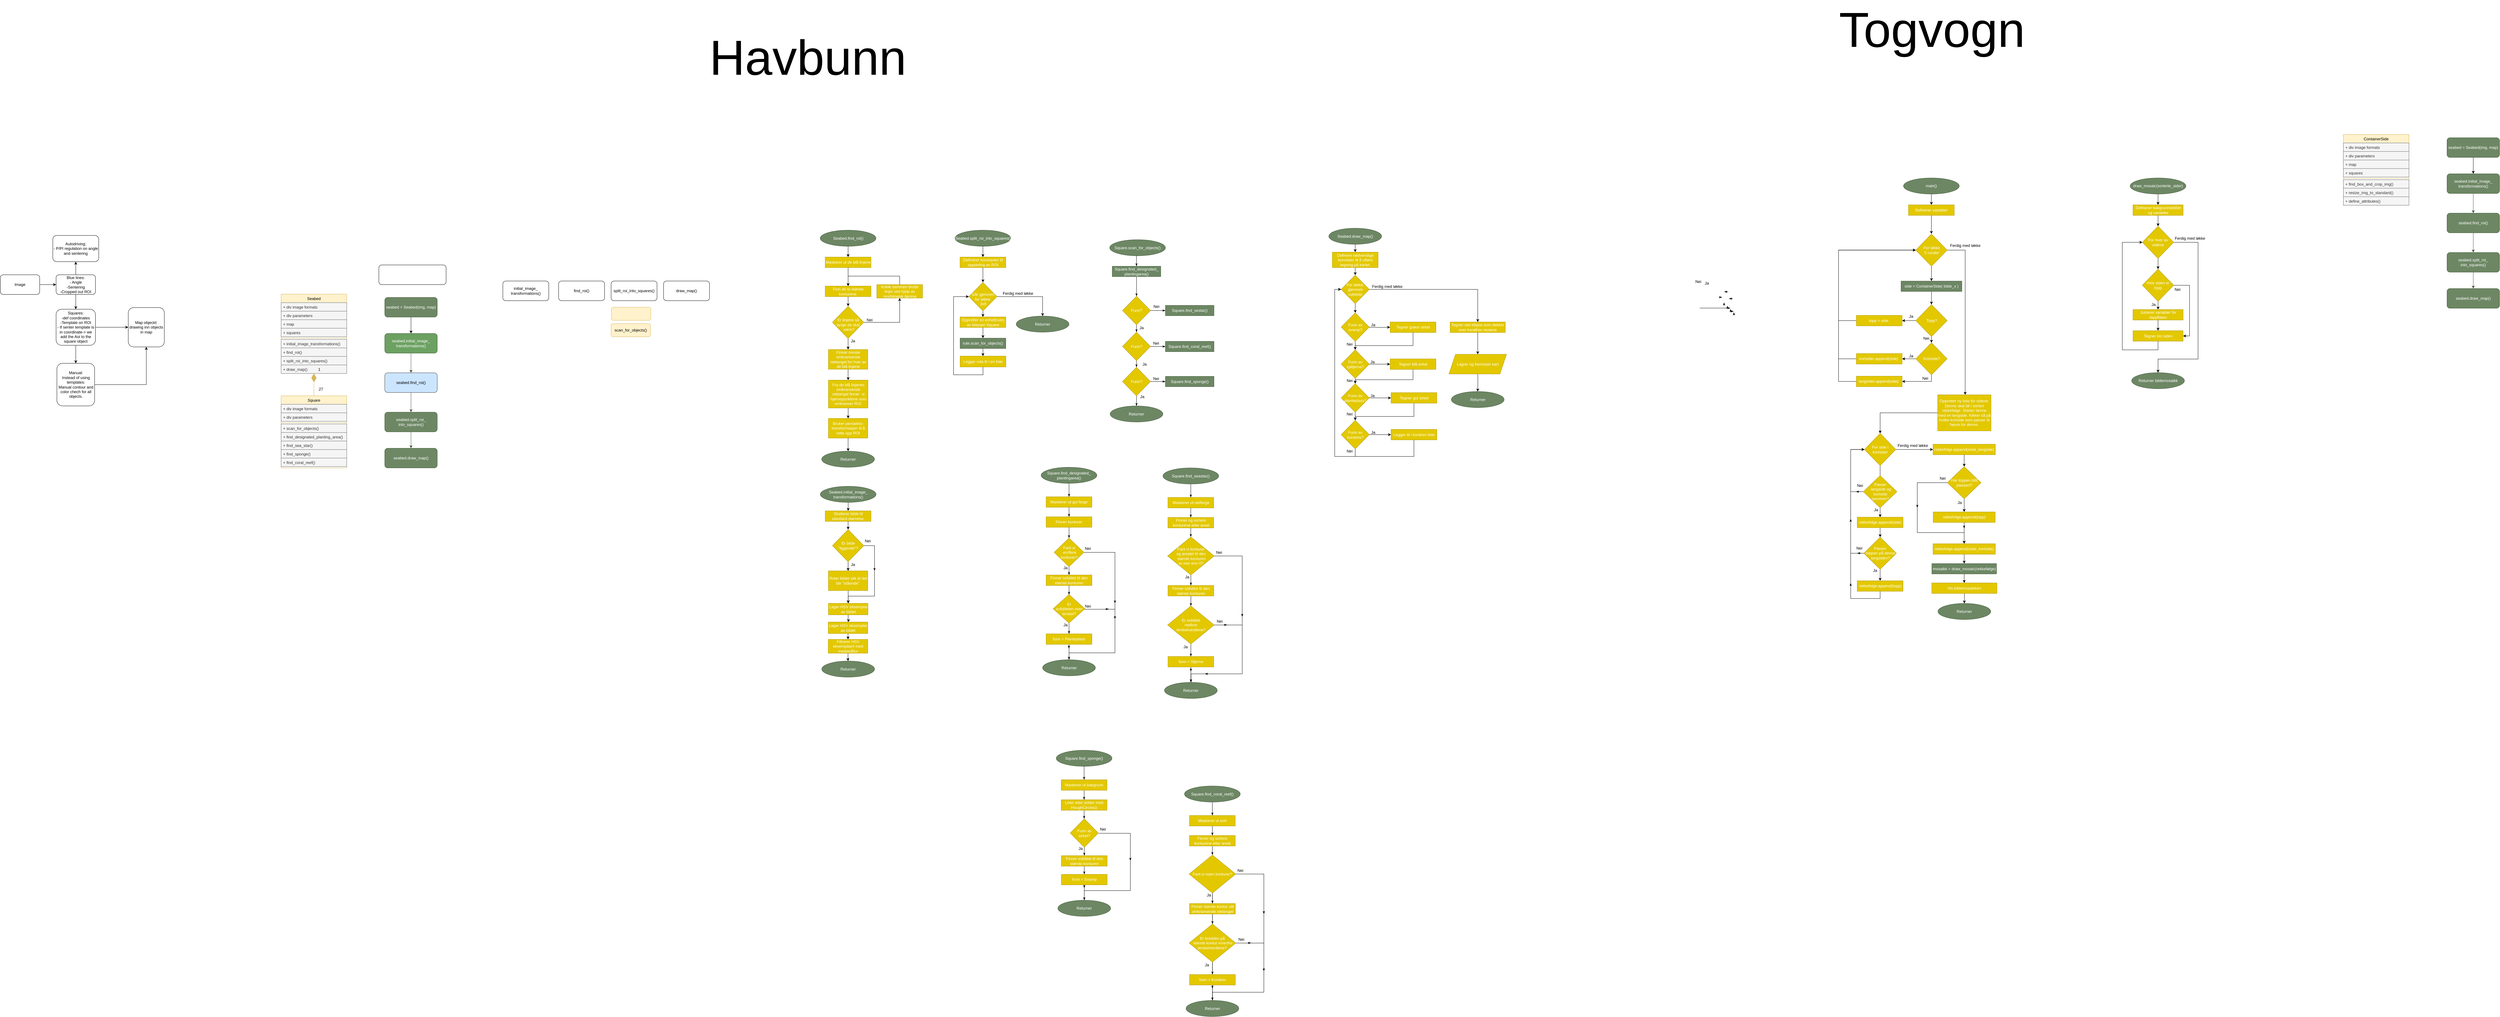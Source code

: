 <mxfile version="14.4.7" type="github" pages="2">
  <diagram id="C5RBs43oDa-KdzZeNtuy" name="Page-1">
    <mxGraphModel dx="1781" dy="1286" grid="0" gridSize="10" guides="1" tooltips="1" connect="1" arrows="1" fold="1" page="0" pageScale="1" pageWidth="827" pageHeight="1169" math="0" shadow="0">
      <root>
        <mxCell id="WIyWlLk6GJQsqaUBKTNV-0" />
        <mxCell id="WIyWlLk6GJQsqaUBKTNV-1" parent="WIyWlLk6GJQsqaUBKTNV-0" />
        <mxCell id="wSe9VvO9Vw-kVZwkvqzk-7" style="edgeStyle=orthogonalEdgeStyle;rounded=0;orthogonalLoop=1;jettySize=auto;html=1;entryX=0.5;entryY=0;entryDx=0;entryDy=0;fillColor=#6d8764;strokeColor=#3A5431;" parent="WIyWlLk6GJQsqaUBKTNV-1" source="3iV4uDGy3LyCtoVsyBQB-0" target="3iV4uDGy3LyCtoVsyBQB-1" edge="1">
          <mxGeometry relative="1" as="geometry" />
        </mxCell>
        <mxCell id="3iV4uDGy3LyCtoVsyBQB-0" value="seabed.find_roi()" style="rounded=1;whiteSpace=wrap;html=1;fillColor=#cce5ff;strokeColor=#36393d;" parent="WIyWlLk6GJQsqaUBKTNV-1" vertex="1">
          <mxGeometry x="530" y="470" width="160" height="60" as="geometry" />
        </mxCell>
        <mxCell id="wSe9VvO9Vw-kVZwkvqzk-8" style="edgeStyle=orthogonalEdgeStyle;rounded=0;orthogonalLoop=1;jettySize=auto;html=1;fillColor=#6d8764;strokeColor=#3A5431;" parent="WIyWlLk6GJQsqaUBKTNV-1" source="3iV4uDGy3LyCtoVsyBQB-1" target="3iV4uDGy3LyCtoVsyBQB-3" edge="1">
          <mxGeometry relative="1" as="geometry" />
        </mxCell>
        <mxCell id="3iV4uDGy3LyCtoVsyBQB-1" value="seabed.split_roi_&lt;br&gt;into_squares()" style="rounded=1;whiteSpace=wrap;html=1;fillColor=#6d8764;strokeColor=#3A5431;fontColor=#ffffff;" parent="WIyWlLk6GJQsqaUBKTNV-1" vertex="1">
          <mxGeometry x="530" y="590" width="160" height="60" as="geometry" />
        </mxCell>
        <mxCell id="3iV4uDGy3LyCtoVsyBQB-3" value="seabed.draw_map()" style="rounded=1;whiteSpace=wrap;html=1;fillColor=#6d8764;strokeColor=#3A5431;fontColor=#ffffff;" parent="WIyWlLk6GJQsqaUBKTNV-1" vertex="1">
          <mxGeometry x="530" y="700" width="160" height="60" as="geometry" />
        </mxCell>
        <mxCell id="wSe9VvO9Vw-kVZwkvqzk-6" style="edgeStyle=orthogonalEdgeStyle;rounded=0;orthogonalLoop=1;jettySize=auto;html=1;entryX=0.5;entryY=0;entryDx=0;entryDy=0;fillColor=#6d8764;strokeColor=#3A5431;" parent="WIyWlLk6GJQsqaUBKTNV-1" source="3iV4uDGy3LyCtoVsyBQB-4" target="3iV4uDGy3LyCtoVsyBQB-0" edge="1">
          <mxGeometry relative="1" as="geometry" />
        </mxCell>
        <mxCell id="3iV4uDGy3LyCtoVsyBQB-4" value="seabed.initial_image_&lt;br&gt;transformations()" style="rounded=1;whiteSpace=wrap;html=1;strokeColor=#3A5431;fontColor=#ffffff;fillColor=#6CA162;" parent="WIyWlLk6GJQsqaUBKTNV-1" vertex="1">
          <mxGeometry x="530" y="350" width="160" height="60" as="geometry" />
        </mxCell>
        <mxCell id="3iV4uDGy3LyCtoVsyBQB-19" value="initial_image_&lt;br&gt;transformations()" style="rounded=1;whiteSpace=wrap;html=1;" parent="WIyWlLk6GJQsqaUBKTNV-1" vertex="1">
          <mxGeometry x="890" y="190" width="140" height="60" as="geometry" />
        </mxCell>
        <mxCell id="3iV4uDGy3LyCtoVsyBQB-20" value="find_roi()" style="rounded=1;whiteSpace=wrap;html=1;" parent="WIyWlLk6GJQsqaUBKTNV-1" vertex="1">
          <mxGeometry x="1060" y="190" width="140" height="60" as="geometry" />
        </mxCell>
        <mxCell id="3iV4uDGy3LyCtoVsyBQB-21" value="split_roi_into_squares()" style="rounded=1;whiteSpace=wrap;html=1;" parent="WIyWlLk6GJQsqaUBKTNV-1" vertex="1">
          <mxGeometry x="1220" y="190" width="140" height="60" as="geometry" />
        </mxCell>
        <mxCell id="3iV4uDGy3LyCtoVsyBQB-22" value="draw_map()" style="rounded=1;whiteSpace=wrap;html=1;" parent="WIyWlLk6GJQsqaUBKTNV-1" vertex="1">
          <mxGeometry x="1380" y="190" width="140" height="60" as="geometry" />
        </mxCell>
        <mxCell id="3iV4uDGy3LyCtoVsyBQB-49" value="scan_for_objects()" style="rounded=1;whiteSpace=wrap;html=1;fillColor=#fff2cc;strokeColor=#d6b656;" parent="WIyWlLk6GJQsqaUBKTNV-1" vertex="1">
          <mxGeometry x="1220" y="320" width="120" height="40" as="geometry" />
        </mxCell>
        <mxCell id="3iV4uDGy3LyCtoVsyBQB-51" value="" style="rounded=1;whiteSpace=wrap;html=1;fillColor=#fff2cc;strokeColor=#d6b656;" parent="WIyWlLk6GJQsqaUBKTNV-1" vertex="1">
          <mxGeometry x="1221" y="270" width="120" height="40" as="geometry" />
        </mxCell>
        <mxCell id="zkfFHV4jXpPFQw0GAbJ--17" value="Seabed" style="swimlane;fontStyle=0;align=center;verticalAlign=top;childLayout=stackLayout;horizontal=1;startSize=26;horizontalStack=0;resizeParent=1;resizeLast=0;collapsible=1;marginBottom=0;rounded=0;shadow=0;strokeWidth=1;fillColor=#fff2cc;strokeColor=#d6b656;" parent="WIyWlLk6GJQsqaUBKTNV-1" vertex="1">
          <mxGeometry x="214" y="230" width="200" height="242" as="geometry">
            <mxRectangle x="214" y="230" width="160" height="26" as="alternateBounds" />
          </mxGeometry>
        </mxCell>
        <mxCell id="zkfFHV4jXpPFQw0GAbJ--18" value="+ div image formats" style="text;align=left;verticalAlign=top;spacingLeft=4;spacingRight=4;overflow=hidden;rotatable=0;points=[[0,0.5],[1,0.5]];portConstraint=eastwest;fillColor=#f5f5f5;strokeColor=#666666;fontColor=#333333;" parent="zkfFHV4jXpPFQw0GAbJ--17" vertex="1">
          <mxGeometry y="26" width="200" height="26" as="geometry" />
        </mxCell>
        <mxCell id="zkfFHV4jXpPFQw0GAbJ--19" value="+ div parameters" style="text;align=left;verticalAlign=top;spacingLeft=4;spacingRight=4;overflow=hidden;rotatable=0;points=[[0,0.5],[1,0.5]];portConstraint=eastwest;rounded=0;shadow=0;html=0;fillColor=#f5f5f5;strokeColor=#666666;fontColor=#333333;" parent="zkfFHV4jXpPFQw0GAbJ--17" vertex="1">
          <mxGeometry y="52" width="200" height="26" as="geometry" />
        </mxCell>
        <mxCell id="778IjFVnr2L2QRDN6A1S-3" value="+ map" style="text;align=left;verticalAlign=top;spacingLeft=4;spacingRight=4;overflow=hidden;rotatable=0;points=[[0,0.5],[1,0.5]];portConstraint=eastwest;rounded=0;shadow=0;html=0;fillColor=#f5f5f5;strokeColor=#666666;fontColor=#333333;" parent="zkfFHV4jXpPFQw0GAbJ--17" vertex="1">
          <mxGeometry y="78" width="200" height="26" as="geometry" />
        </mxCell>
        <mxCell id="zkfFHV4jXpPFQw0GAbJ--22" value="+ squares" style="text;align=left;verticalAlign=top;spacingLeft=4;spacingRight=4;overflow=hidden;rotatable=0;points=[[0,0.5],[1,0.5]];portConstraint=eastwest;rounded=0;shadow=0;html=0;fillColor=#f5f5f5;strokeColor=#666666;fontColor=#333333;" parent="zkfFHV4jXpPFQw0GAbJ--17" vertex="1">
          <mxGeometry y="104" width="200" height="26" as="geometry" />
        </mxCell>
        <mxCell id="zkfFHV4jXpPFQw0GAbJ--23" value="" style="line;html=1;strokeWidth=1;align=left;verticalAlign=middle;spacingTop=-1;spacingLeft=3;spacingRight=3;rotatable=0;labelPosition=right;points=[];portConstraint=eastwest;fillColor=#fff2cc;strokeColor=#d6b656;" parent="zkfFHV4jXpPFQw0GAbJ--17" vertex="1">
          <mxGeometry y="130" width="200" height="8" as="geometry" />
        </mxCell>
        <mxCell id="zkfFHV4jXpPFQw0GAbJ--24" value="+ initial_image_transformations()" style="text;align=left;verticalAlign=top;spacingLeft=4;spacingRight=4;overflow=hidden;rotatable=0;points=[[0,0.5],[1,0.5]];portConstraint=eastwest;fillColor=#f5f5f5;strokeColor=#666666;fontColor=#333333;" parent="zkfFHV4jXpPFQw0GAbJ--17" vertex="1">
          <mxGeometry y="138" width="200" height="26" as="geometry" />
        </mxCell>
        <mxCell id="zkfFHV4jXpPFQw0GAbJ--25" value="+ find_roi()" style="text;align=left;verticalAlign=top;spacingLeft=4;spacingRight=4;overflow=hidden;rotatable=0;points=[[0,0.5],[1,0.5]];portConstraint=eastwest;fillColor=#f5f5f5;strokeColor=#666666;fontColor=#333333;" parent="zkfFHV4jXpPFQw0GAbJ--17" vertex="1">
          <mxGeometry y="164" width="200" height="26" as="geometry" />
        </mxCell>
        <mxCell id="3iV4uDGy3LyCtoVsyBQB-5" value="+ split_roi_into_squares()" style="text;align=left;verticalAlign=top;spacingLeft=4;spacingRight=4;overflow=hidden;rotatable=0;points=[[0,0.5],[1,0.5]];portConstraint=eastwest;fillColor=#f5f5f5;strokeColor=#666666;fontColor=#333333;" parent="zkfFHV4jXpPFQw0GAbJ--17" vertex="1">
          <mxGeometry y="190" width="200" height="26" as="geometry" />
        </mxCell>
        <mxCell id="3iV4uDGy3LyCtoVsyBQB-6" value="+ draw_map()" style="text;align=left;verticalAlign=top;spacingLeft=4;spacingRight=4;overflow=hidden;rotatable=0;points=[[0,0.5],[1,0.5]];portConstraint=eastwest;fillColor=#f5f5f5;strokeColor=#666666;fontColor=#333333;" parent="zkfFHV4jXpPFQw0GAbJ--17" vertex="1">
          <mxGeometry y="216" width="200" height="26" as="geometry" />
        </mxCell>
        <mxCell id="zkfFHV4jXpPFQw0GAbJ--0" value="Square" style="swimlane;fontStyle=2;align=center;verticalAlign=top;childLayout=stackLayout;horizontal=1;startSize=26;horizontalStack=0;resizeParent=1;resizeLast=0;collapsible=1;marginBottom=0;rounded=0;shadow=0;strokeWidth=1;fillColor=#fff2cc;strokeColor=#d6b656;" parent="WIyWlLk6GJQsqaUBKTNV-1" vertex="1">
          <mxGeometry x="214" y="540" width="200" height="220" as="geometry">
            <mxRectangle x="214" y="540" width="160" height="26" as="alternateBounds" />
          </mxGeometry>
        </mxCell>
        <mxCell id="zkfFHV4jXpPFQw0GAbJ--1" value="+ div image formats" style="text;align=left;verticalAlign=top;spacingLeft=4;spacingRight=4;overflow=hidden;rotatable=0;points=[[0,0.5],[1,0.5]];portConstraint=eastwest;fillColor=#f5f5f5;strokeColor=#666666;fontColor=#333333;" parent="zkfFHV4jXpPFQw0GAbJ--0" vertex="1">
          <mxGeometry y="26" width="200" height="26" as="geometry" />
        </mxCell>
        <mxCell id="zkfFHV4jXpPFQw0GAbJ--2" value="+ div parameters" style="text;align=left;verticalAlign=top;spacingLeft=4;spacingRight=4;overflow=hidden;rotatable=0;points=[[0,0.5],[1,0.5]];portConstraint=eastwest;rounded=0;shadow=0;html=0;fillColor=#f5f5f5;strokeColor=#666666;fontColor=#333333;" parent="zkfFHV4jXpPFQw0GAbJ--0" vertex="1">
          <mxGeometry y="52" width="200" height="26" as="geometry" />
        </mxCell>
        <mxCell id="zkfFHV4jXpPFQw0GAbJ--4" value="" style="line;html=1;strokeWidth=1;align=left;verticalAlign=middle;spacingTop=-1;spacingLeft=3;spacingRight=3;rotatable=0;labelPosition=right;points=[];portConstraint=eastwest;fillColor=#fff2cc;strokeColor=#d6b656;" parent="zkfFHV4jXpPFQw0GAbJ--0" vertex="1">
          <mxGeometry y="78" width="200" height="8" as="geometry" />
        </mxCell>
        <mxCell id="3iV4uDGy3LyCtoVsyBQB-10" value="+ scan_for_objects()" style="text;align=left;verticalAlign=top;spacingLeft=4;spacingRight=4;overflow=hidden;rotatable=0;points=[[0,0.5],[1,0.5]];portConstraint=eastwest;fillColor=#f5f5f5;strokeColor=#666666;fontColor=#333333;" parent="zkfFHV4jXpPFQw0GAbJ--0" vertex="1">
          <mxGeometry y="86" width="200" height="26" as="geometry" />
        </mxCell>
        <mxCell id="3iV4uDGy3LyCtoVsyBQB-11" value="+ find_designated_planting_area()&#xa;" style="text;align=left;verticalAlign=top;spacingLeft=4;spacingRight=4;overflow=hidden;rotatable=0;points=[[0,0.5],[1,0.5]];portConstraint=eastwest;fillColor=#f5f5f5;strokeColor=#666666;fontColor=#333333;" parent="zkfFHV4jXpPFQw0GAbJ--0" vertex="1">
          <mxGeometry y="112" width="200" height="26" as="geometry" />
        </mxCell>
        <mxCell id="3iV4uDGy3LyCtoVsyBQB-12" value="+ find_sea_star()" style="text;align=left;verticalAlign=top;spacingLeft=4;spacingRight=4;overflow=hidden;rotatable=0;points=[[0,0.5],[1,0.5]];portConstraint=eastwest;fillColor=#f5f5f5;strokeColor=#666666;fontColor=#333333;" parent="zkfFHV4jXpPFQw0GAbJ--0" vertex="1">
          <mxGeometry y="138" width="200" height="26" as="geometry" />
        </mxCell>
        <mxCell id="3iV4uDGy3LyCtoVsyBQB-13" value="+ find_sponge()" style="text;align=left;verticalAlign=top;spacingLeft=4;spacingRight=4;overflow=hidden;rotatable=0;points=[[0,0.5],[1,0.5]];portConstraint=eastwest;fillColor=#f5f5f5;strokeColor=#666666;fontColor=#333333;" parent="zkfFHV4jXpPFQw0GAbJ--0" vertex="1">
          <mxGeometry y="164" width="200" height="26" as="geometry" />
        </mxCell>
        <mxCell id="3iV4uDGy3LyCtoVsyBQB-14" value="+ find_coral_reef()&#xa;" style="text;align=left;verticalAlign=top;spacingLeft=4;spacingRight=4;overflow=hidden;rotatable=0;points=[[0,0.5],[1,0.5]];portConstraint=eastwest;fillColor=#f5f5f5;strokeColor=#666666;fontColor=#333333;" parent="zkfFHV4jXpPFQw0GAbJ--0" vertex="1">
          <mxGeometry y="190" width="200" height="26" as="geometry" />
        </mxCell>
        <mxCell id="wSe9VvO9Vw-kVZwkvqzk-2" value="" style="endArrow=diamondThin;endFill=1;endSize=24;html=1;exitX=0.5;exitY=0;exitDx=0;exitDy=0;entryX=0.5;entryY=1;entryDx=0;entryDy=0;fillColor=#fff2cc;strokeColor=#d6b656;" parent="WIyWlLk6GJQsqaUBKTNV-1" source="zkfFHV4jXpPFQw0GAbJ--0" target="zkfFHV4jXpPFQw0GAbJ--17" edge="1">
          <mxGeometry width="160" relative="1" as="geometry">
            <mxPoint x="314" y="450" as="sourcePoint" />
            <mxPoint x="290" y="480" as="targetPoint" />
          </mxGeometry>
        </mxCell>
        <mxCell id="wSe9VvO9Vw-kVZwkvqzk-3" value="1" style="text;html=1;align=center;verticalAlign=middle;resizable=0;points=[];autosize=1;" parent="WIyWlLk6GJQsqaUBKTNV-1" vertex="1">
          <mxGeometry x="320" y="450" width="20" height="20" as="geometry" />
        </mxCell>
        <mxCell id="wSe9VvO9Vw-kVZwkvqzk-4" value="27" style="text;html=1;align=center;verticalAlign=middle;resizable=0;points=[];autosize=1;" parent="WIyWlLk6GJQsqaUBKTNV-1" vertex="1">
          <mxGeometry x="320" y="510" width="30" height="20" as="geometry" />
        </mxCell>
        <mxCell id="778IjFVnr2L2QRDN6A1S-1" style="edgeStyle=orthogonalEdgeStyle;rounded=0;orthogonalLoop=1;jettySize=auto;html=1;entryX=0.5;entryY=0;entryDx=0;entryDy=0;" parent="WIyWlLk6GJQsqaUBKTNV-1" source="778IjFVnr2L2QRDN6A1S-0" target="3iV4uDGy3LyCtoVsyBQB-4" edge="1">
          <mxGeometry relative="1" as="geometry" />
        </mxCell>
        <mxCell id="778IjFVnr2L2QRDN6A1S-0" value="seabed = Seabed(img, map)" style="rounded=1;whiteSpace=wrap;html=1;fillColor=#6d8764;strokeColor=#3A5431;fontColor=#ffffff;" parent="WIyWlLk6GJQsqaUBKTNV-1" vertex="1">
          <mxGeometry x="530" y="240" width="160" height="60" as="geometry" />
        </mxCell>
        <mxCell id="778IjFVnr2L2QRDN6A1S-2" value="" style="rounded=1;whiteSpace=wrap;html=1;" parent="WIyWlLk6GJQsqaUBKTNV-1" vertex="1">
          <mxGeometry x="512" y="141" width="205" height="60" as="geometry" />
        </mxCell>
        <mxCell id="uDoisgnEJ3Sqodn6yVfs-0" style="edgeStyle=orthogonalEdgeStyle;rounded=0;orthogonalLoop=1;jettySize=auto;html=1;entryX=0;entryY=0.5;entryDx=0;entryDy=0;" parent="WIyWlLk6GJQsqaUBKTNV-1" source="uDoisgnEJ3Sqodn6yVfs-1" target="uDoisgnEJ3Sqodn6yVfs-4" edge="1">
          <mxGeometry relative="1" as="geometry" />
        </mxCell>
        <mxCell id="uDoisgnEJ3Sqodn6yVfs-1" value="Image" style="rounded=1;whiteSpace=wrap;html=1;" parent="WIyWlLk6GJQsqaUBKTNV-1" vertex="1">
          <mxGeometry x="-642" y="171" width="120" height="60" as="geometry" />
        </mxCell>
        <mxCell id="uDoisgnEJ3Sqodn6yVfs-2" style="edgeStyle=orthogonalEdgeStyle;rounded=0;orthogonalLoop=1;jettySize=auto;html=1;entryX=0.5;entryY=1;entryDx=0;entryDy=0;" parent="WIyWlLk6GJQsqaUBKTNV-1" source="uDoisgnEJ3Sqodn6yVfs-4" target="uDoisgnEJ3Sqodn6yVfs-9" edge="1">
          <mxGeometry relative="1" as="geometry" />
        </mxCell>
        <mxCell id="uDoisgnEJ3Sqodn6yVfs-3" style="edgeStyle=orthogonalEdgeStyle;rounded=0;orthogonalLoop=1;jettySize=auto;html=1;entryX=0.5;entryY=0;entryDx=0;entryDy=0;" parent="WIyWlLk6GJQsqaUBKTNV-1" source="uDoisgnEJ3Sqodn6yVfs-4" target="uDoisgnEJ3Sqodn6yVfs-7" edge="1">
          <mxGeometry relative="1" as="geometry" />
        </mxCell>
        <mxCell id="uDoisgnEJ3Sqodn6yVfs-4" value="Blue lines:&lt;br&gt;- Angle&lt;br&gt;-Sentering&lt;br&gt;-Cropped out ROI" style="rounded=1;whiteSpace=wrap;html=1;" parent="WIyWlLk6GJQsqaUBKTNV-1" vertex="1">
          <mxGeometry x="-472" y="171" width="120" height="60" as="geometry" />
        </mxCell>
        <mxCell id="uDoisgnEJ3Sqodn6yVfs-5" style="edgeStyle=orthogonalEdgeStyle;rounded=0;orthogonalLoop=1;jettySize=auto;html=1;exitX=0.5;exitY=1;exitDx=0;exitDy=0;entryX=0.5;entryY=0;entryDx=0;entryDy=0;" parent="WIyWlLk6GJQsqaUBKTNV-1" source="uDoisgnEJ3Sqodn6yVfs-7" target="uDoisgnEJ3Sqodn6yVfs-11" edge="1">
          <mxGeometry relative="1" as="geometry" />
        </mxCell>
        <mxCell id="uDoisgnEJ3Sqodn6yVfs-6" style="edgeStyle=orthogonalEdgeStyle;rounded=0;orthogonalLoop=1;jettySize=auto;html=1;entryX=0;entryY=0.5;entryDx=0;entryDy=0;" parent="WIyWlLk6GJQsqaUBKTNV-1" source="uDoisgnEJ3Sqodn6yVfs-7" target="uDoisgnEJ3Sqodn6yVfs-8" edge="1">
          <mxGeometry relative="1" as="geometry" />
        </mxCell>
        <mxCell id="uDoisgnEJ3Sqodn6yVfs-7" value="Squares:&lt;br&gt;-def coordinates&lt;br&gt;-Template on ROI&lt;br&gt;- If senter template is in coordinate-&amp;gt; we add the Aoi to the square object" style="rounded=1;whiteSpace=wrap;html=1;" parent="WIyWlLk6GJQsqaUBKTNV-1" vertex="1">
          <mxGeometry x="-472" y="276" width="120" height="110" as="geometry" />
        </mxCell>
        <mxCell id="uDoisgnEJ3Sqodn6yVfs-8" value="Map objeckt:&lt;br&gt;drawing inn objects in map" style="rounded=1;whiteSpace=wrap;html=1;" parent="WIyWlLk6GJQsqaUBKTNV-1" vertex="1">
          <mxGeometry x="-252" y="271" width="110" height="120" as="geometry" />
        </mxCell>
        <mxCell id="uDoisgnEJ3Sqodn6yVfs-9" value="Autodriving:&lt;br&gt;- P/PI regulation on angle and sentering" style="rounded=1;whiteSpace=wrap;html=1;" parent="WIyWlLk6GJQsqaUBKTNV-1" vertex="1">
          <mxGeometry x="-482" y="51" width="140" height="80" as="geometry" />
        </mxCell>
        <mxCell id="uDoisgnEJ3Sqodn6yVfs-10" style="edgeStyle=orthogonalEdgeStyle;rounded=0;orthogonalLoop=1;jettySize=auto;html=1;entryX=0.5;entryY=1;entryDx=0;entryDy=0;" parent="WIyWlLk6GJQsqaUBKTNV-1" source="uDoisgnEJ3Sqodn6yVfs-11" target="uDoisgnEJ3Sqodn6yVfs-8" edge="1">
          <mxGeometry relative="1" as="geometry" />
        </mxCell>
        <mxCell id="uDoisgnEJ3Sqodn6yVfs-11" value="Manual:&lt;br&gt;Instead of using templates:&lt;br&gt;Manual contour and color chech for all objects." style="rounded=1;whiteSpace=wrap;html=1;" parent="WIyWlLk6GJQsqaUBKTNV-1" vertex="1">
          <mxGeometry x="-469.5" y="441" width="115" height="130" as="geometry" />
        </mxCell>
        <mxCell id="uDoisgnEJ3Sqodn6yVfs-16" style="edgeStyle=orthogonalEdgeStyle;rounded=0;orthogonalLoop=1;jettySize=auto;html=1;entryX=0.5;entryY=0;entryDx=0;entryDy=0;" parent="WIyWlLk6GJQsqaUBKTNV-1" source="uDoisgnEJ3Sqodn6yVfs-14" target="uDoisgnEJ3Sqodn6yVfs-15" edge="1">
          <mxGeometry relative="1" as="geometry" />
        </mxCell>
        <mxCell id="uDoisgnEJ3Sqodn6yVfs-14" value="&lt;span style=&quot;color: rgb(255 , 255 , 255)&quot;&gt;Seabed.find_roi()&lt;/span&gt;" style="ellipse;whiteSpace=wrap;html=1;fillColor=#6d8764;strokeColor=#3A5431;fontColor=#ffffff;" parent="WIyWlLk6GJQsqaUBKTNV-1" vertex="1">
          <mxGeometry x="1857.5" y="35" width="170" height="49" as="geometry" />
        </mxCell>
        <mxCell id="uDoisgnEJ3Sqodn6yVfs-40" style="edgeStyle=orthogonalEdgeStyle;rounded=0;orthogonalLoop=1;jettySize=auto;html=1;entryX=0.5;entryY=0;entryDx=0;entryDy=0;" parent="WIyWlLk6GJQsqaUBKTNV-1" source="uDoisgnEJ3Sqodn6yVfs-15" target="uDoisgnEJ3Sqodn6yVfs-32" edge="1">
          <mxGeometry relative="1" as="geometry" />
        </mxCell>
        <mxCell id="uDoisgnEJ3Sqodn6yVfs-15" value="Maskerer ut de blå linjene" style="rounded=0;whiteSpace=wrap;html=1;fillColor=#e3c800;strokeColor=#B09500;fontColor=#ffffff;" parent="WIyWlLk6GJQsqaUBKTNV-1" vertex="1">
          <mxGeometry x="1872.75" y="117" width="139.5" height="32" as="geometry" />
        </mxCell>
        <mxCell id="uDoisgnEJ3Sqodn6yVfs-43" style="edgeStyle=orthogonalEdgeStyle;rounded=0;orthogonalLoop=1;jettySize=auto;html=1;exitX=1;exitY=0.5;exitDx=0;exitDy=0;" parent="WIyWlLk6GJQsqaUBKTNV-1" source="uDoisgnEJ3Sqodn6yVfs-30" target="uDoisgnEJ3Sqodn6yVfs-38" edge="1">
          <mxGeometry relative="1" as="geometry" />
        </mxCell>
        <mxCell id="uDoisgnEJ3Sqodn6yVfs-47" value="" style="edgeStyle=orthogonalEdgeStyle;rounded=0;orthogonalLoop=1;jettySize=auto;html=1;" parent="WIyWlLk6GJQsqaUBKTNV-1" source="uDoisgnEJ3Sqodn6yVfs-30" target="uDoisgnEJ3Sqodn6yVfs-46" edge="1">
          <mxGeometry relative="1" as="geometry" />
        </mxCell>
        <mxCell id="uDoisgnEJ3Sqodn6yVfs-30" value="&lt;br&gt;Er linjene så&lt;br&gt;lange de skal&lt;br&gt;&amp;nbsp;være?" style="rhombus;whiteSpace=wrap;html=1;rounded=0;fontColor=#ffffff;strokeColor=#B09500;fillColor=#e3c800;align=center;" parent="WIyWlLk6GJQsqaUBKTNV-1" vertex="1">
          <mxGeometry x="1894.75" y="267.05" width="95.5" height="98" as="geometry" />
        </mxCell>
        <mxCell id="uDoisgnEJ3Sqodn6yVfs-35" style="edgeStyle=orthogonalEdgeStyle;rounded=0;orthogonalLoop=1;jettySize=auto;html=1;entryX=0.5;entryY=0;entryDx=0;entryDy=0;" parent="WIyWlLk6GJQsqaUBKTNV-1" source="uDoisgnEJ3Sqodn6yVfs-32" target="uDoisgnEJ3Sqodn6yVfs-30" edge="1">
          <mxGeometry relative="1" as="geometry" />
        </mxCell>
        <mxCell id="uDoisgnEJ3Sqodn6yVfs-32" value="Finn de to største konturene&amp;nbsp;" style="rounded=0;whiteSpace=wrap;html=1;fillColor=#e3c800;strokeColor=#B09500;fontColor=#ffffff;" parent="WIyWlLk6GJQsqaUBKTNV-1" vertex="1">
          <mxGeometry x="1872.75" y="205.5" width="139.5" height="32" as="geometry" />
        </mxCell>
        <mxCell id="uDoisgnEJ3Sqodn6yVfs-44" style="edgeStyle=orthogonalEdgeStyle;rounded=0;orthogonalLoop=1;jettySize=auto;html=1;entryX=0.5;entryY=0;entryDx=0;entryDy=0;" parent="WIyWlLk6GJQsqaUBKTNV-1" source="uDoisgnEJ3Sqodn6yVfs-38" target="uDoisgnEJ3Sqodn6yVfs-32" edge="1">
          <mxGeometry relative="1" as="geometry">
            <mxPoint x="2145.75" y="143.632" as="targetPoint" />
            <Array as="points">
              <mxPoint x="2100" y="175" />
              <mxPoint x="1943" y="175" />
            </Array>
          </mxGeometry>
        </mxCell>
        <mxCell id="uDoisgnEJ3Sqodn6yVfs-38" value="Koble sammen brutte linjer ved hjelp av morfologisk åpning" style="rounded=0;whiteSpace=wrap;html=1;fillColor=#e3c800;strokeColor=#B09500;fontColor=#ffffff;" parent="WIyWlLk6GJQsqaUBKTNV-1" vertex="1">
          <mxGeometry x="2030" y="201" width="139.5" height="41" as="geometry" />
        </mxCell>
        <mxCell id="uDoisgnEJ3Sqodn6yVfs-41" value="&amp;nbsp;Nei" style="text;html=1;align=center;verticalAlign=middle;resizable=0;points=[];autosize=1;" parent="WIyWlLk6GJQsqaUBKTNV-1" vertex="1">
          <mxGeometry x="1990.25" y="300" width="31" height="18" as="geometry" />
        </mxCell>
        <mxCell id="uDoisgnEJ3Sqodn6yVfs-42" value="Ja" style="text;html=1;align=center;verticalAlign=middle;resizable=0;points=[];autosize=1;" parent="WIyWlLk6GJQsqaUBKTNV-1" vertex="1">
          <mxGeometry x="1945" y="364.25" width="23" height="18" as="geometry" />
        </mxCell>
        <mxCell id="uDoisgnEJ3Sqodn6yVfs-49" value="" style="edgeStyle=orthogonalEdgeStyle;rounded=0;orthogonalLoop=1;jettySize=auto;html=1;" parent="WIyWlLk6GJQsqaUBKTNV-1" source="uDoisgnEJ3Sqodn6yVfs-46" target="uDoisgnEJ3Sqodn6yVfs-48" edge="1">
          <mxGeometry relative="1" as="geometry" />
        </mxCell>
        <mxCell id="uDoisgnEJ3Sqodn6yVfs-46" value="Finner minste omkransende rektangel for hver av de blå linjene" style="whiteSpace=wrap;html=1;rounded=0;fontColor=#ffffff;strokeColor=#B09500;fillColor=#e3c800;" parent="WIyWlLk6GJQsqaUBKTNV-1" vertex="1">
          <mxGeometry x="1882.5" y="399" width="120" height="60" as="geometry" />
        </mxCell>
        <mxCell id="uDoisgnEJ3Sqodn6yVfs-53" value="" style="edgeStyle=orthogonalEdgeStyle;rounded=0;orthogonalLoop=1;jettySize=auto;html=1;" parent="WIyWlLk6GJQsqaUBKTNV-1" source="uDoisgnEJ3Sqodn6yVfs-48" target="uDoisgnEJ3Sqodn6yVfs-52" edge="1">
          <mxGeometry relative="1" as="geometry" />
        </mxCell>
        <mxCell id="uDoisgnEJ3Sqodn6yVfs-48" value="Fra de blå linjenes omkransende rektangel finner&amp;nbsp; vi hjørnepunktene som omkranser ROI&amp;nbsp;" style="whiteSpace=wrap;html=1;rounded=0;fontColor=#ffffff;strokeColor=#B09500;fillColor=#e3c800;" parent="WIyWlLk6GJQsqaUBKTNV-1" vertex="1">
          <mxGeometry x="1882.5" y="492.25" width="120.5" height="85" as="geometry" />
        </mxCell>
        <mxCell id="uDoisgnEJ3Sqodn6yVfs-57" style="edgeStyle=orthogonalEdgeStyle;rounded=0;orthogonalLoop=1;jettySize=auto;html=1;entryX=0.5;entryY=0;entryDx=0;entryDy=0;" parent="WIyWlLk6GJQsqaUBKTNV-1" source="uDoisgnEJ3Sqodn6yVfs-52" target="uDoisgnEJ3Sqodn6yVfs-56" edge="1">
          <mxGeometry relative="1" as="geometry" />
        </mxCell>
        <mxCell id="uDoisgnEJ3Sqodn6yVfs-52" value="Bruker perstektiv-&lt;br&gt;transformasjon til å rette opp ROI" style="whiteSpace=wrap;html=1;rounded=0;fontColor=#ffffff;strokeColor=#B09500;fillColor=#e3c800;" parent="WIyWlLk6GJQsqaUBKTNV-1" vertex="1">
          <mxGeometry x="1882.5" y="609" width="120" height="60" as="geometry" />
        </mxCell>
        <mxCell id="uDoisgnEJ3Sqodn6yVfs-56" value="Returner" style="ellipse;whiteSpace=wrap;html=1;fillColor=#6d8764;strokeColor=#3A5431;fontColor=#ffffff;" parent="WIyWlLk6GJQsqaUBKTNV-1" vertex="1">
          <mxGeometry x="1862" y="709" width="161" height="49" as="geometry" />
        </mxCell>
        <mxCell id="uDoisgnEJ3Sqodn6yVfs-61" style="edgeStyle=orthogonalEdgeStyle;rounded=0;orthogonalLoop=1;jettySize=auto;html=1;entryX=0.5;entryY=0;entryDx=0;entryDy=0;" parent="WIyWlLk6GJQsqaUBKTNV-1" source="uDoisgnEJ3Sqodn6yVfs-58" target="uDoisgnEJ3Sqodn6yVfs-60" edge="1">
          <mxGeometry relative="1" as="geometry" />
        </mxCell>
        <mxCell id="uDoisgnEJ3Sqodn6yVfs-58" value="&lt;span style=&quot;color: rgb(255 , 255 , 255)&quot;&gt;Seabed.split_roi_into_squares()&lt;/span&gt;" style="ellipse;whiteSpace=wrap;html=1;fillColor=#6d8764;strokeColor=#3A5431;fontColor=#ffffff;" parent="WIyWlLk6GJQsqaUBKTNV-1" vertex="1">
          <mxGeometry x="2268.5" y="35" width="170" height="49" as="geometry" />
        </mxCell>
        <mxCell id="uDoisgnEJ3Sqodn6yVfs-67" value="" style="edgeStyle=orthogonalEdgeStyle;rounded=0;orthogonalLoop=1;jettySize=auto;html=1;" parent="WIyWlLk6GJQsqaUBKTNV-1" source="uDoisgnEJ3Sqodn6yVfs-60" target="uDoisgnEJ3Sqodn6yVfs-66" edge="1">
          <mxGeometry relative="1" as="geometry" />
        </mxCell>
        <mxCell id="uDoisgnEJ3Sqodn6yVfs-60" value="Definerer konstanter til oppdeling av ROI" style="rounded=0;whiteSpace=wrap;html=1;fillColor=#e3c800;strokeColor=#B09500;fontColor=#ffffff;" parent="WIyWlLk6GJQsqaUBKTNV-1" vertex="1">
          <mxGeometry x="2283.75" y="117" width="139.5" height="32" as="geometry" />
        </mxCell>
        <mxCell id="uDoisgnEJ3Sqodn6yVfs-82" value="" style="edgeStyle=orthogonalEdgeStyle;rounded=0;orthogonalLoop=1;jettySize=auto;html=1;" parent="WIyWlLk6GJQsqaUBKTNV-1" source="uDoisgnEJ3Sqodn6yVfs-66" target="uDoisgnEJ3Sqodn6yVfs-70" edge="1">
          <mxGeometry relative="1" as="geometry" />
        </mxCell>
        <mxCell id="uDoisgnEJ3Sqodn6yVfs-106" style="edgeStyle=orthogonalEdgeStyle;rounded=0;orthogonalLoop=1;jettySize=auto;html=1;" parent="WIyWlLk6GJQsqaUBKTNV-1" source="uDoisgnEJ3Sqodn6yVfs-66" target="uDoisgnEJ3Sqodn6yVfs-86" edge="1">
          <mxGeometry relative="1" as="geometry">
            <mxPoint x="2535.667" y="237.55" as="targetPoint" />
          </mxGeometry>
        </mxCell>
        <mxCell id="uDoisgnEJ3Sqodn6yVfs-66" value="&lt;br&gt;Går gjennom for løkke.&lt;br&gt;3x9" style="rhombus;whiteSpace=wrap;html=1;rounded=0;fontColor=#ffffff;strokeColor=#B09500;fillColor=#e3c800;" parent="WIyWlLk6GJQsqaUBKTNV-1" vertex="1">
          <mxGeometry x="2310.75" y="194.05" width="85.5" height="87" as="geometry" />
        </mxCell>
        <mxCell id="uDoisgnEJ3Sqodn6yVfs-129" style="edgeStyle=orthogonalEdgeStyle;rounded=0;orthogonalLoop=1;jettySize=auto;html=1;" parent="WIyWlLk6GJQsqaUBKTNV-1" source="uDoisgnEJ3Sqodn6yVfs-70" target="uDoisgnEJ3Sqodn6yVfs-126" edge="1">
          <mxGeometry relative="1" as="geometry" />
        </mxCell>
        <mxCell id="uDoisgnEJ3Sqodn6yVfs-70" value="Oppretter en enhet(rute) av klassen Square" style="rounded=0;whiteSpace=wrap;html=1;fillColor=#e3c800;strokeColor=#B09500;fontColor=#ffffff;" parent="WIyWlLk6GJQsqaUBKTNV-1" vertex="1">
          <mxGeometry x="2283.75" y="299.55" width="139.5" height="32" as="geometry" />
        </mxCell>
        <mxCell id="uDoisgnEJ3Sqodn6yVfs-72" style="edgeStyle=orthogonalEdgeStyle;rounded=0;orthogonalLoop=1;jettySize=auto;html=1;entryX=0.5;entryY=0;entryDx=0;entryDy=0;" parent="WIyWlLk6GJQsqaUBKTNV-1" source="uDoisgnEJ3Sqodn6yVfs-73" target="uDoisgnEJ3Sqodn6yVfs-75" edge="1">
          <mxGeometry relative="1" as="geometry" />
        </mxCell>
        <mxCell id="uDoisgnEJ3Sqodn6yVfs-73" value="&lt;span style=&quot;color: rgb(255 , 255 , 255)&quot;&gt;Seabed.draw_map()&lt;/span&gt;" style="ellipse;whiteSpace=wrap;html=1;fillColor=#6d8764;strokeColor=#3A5431;fontColor=#ffffff;" parent="WIyWlLk6GJQsqaUBKTNV-1" vertex="1">
          <mxGeometry x="3408" y="29" width="161" height="49" as="geometry" />
        </mxCell>
        <mxCell id="uDoisgnEJ3Sqodn6yVfs-74" value="" style="edgeStyle=orthogonalEdgeStyle;rounded=0;orthogonalLoop=1;jettySize=auto;html=1;" parent="WIyWlLk6GJQsqaUBKTNV-1" source="uDoisgnEJ3Sqodn6yVfs-75" target="uDoisgnEJ3Sqodn6yVfs-77" edge="1">
          <mxGeometry relative="1" as="geometry" />
        </mxCell>
        <mxCell id="uDoisgnEJ3Sqodn6yVfs-75" value="Definere nødvendige konstater til å utføre tegning på kartet." style="rounded=0;whiteSpace=wrap;html=1;fillColor=#e3c800;strokeColor=#B09500;fontColor=#ffffff;" parent="WIyWlLk6GJQsqaUBKTNV-1" vertex="1">
          <mxGeometry x="3418.75" y="102" width="139.5" height="47" as="geometry" />
        </mxCell>
        <mxCell id="uDoisgnEJ3Sqodn6yVfs-95" value="" style="edgeStyle=orthogonalEdgeStyle;rounded=0;orthogonalLoop=1;jettySize=auto;html=1;" parent="WIyWlLk6GJQsqaUBKTNV-1" source="uDoisgnEJ3Sqodn6yVfs-77" target="uDoisgnEJ3Sqodn6yVfs-94" edge="1">
          <mxGeometry relative="1" as="geometry" />
        </mxCell>
        <mxCell id="uDoisgnEJ3Sqodn6yVfs-120" style="edgeStyle=orthogonalEdgeStyle;rounded=0;orthogonalLoop=1;jettySize=auto;html=1;entryX=0.5;entryY=0;entryDx=0;entryDy=0;" parent="WIyWlLk6GJQsqaUBKTNV-1" source="uDoisgnEJ3Sqodn6yVfs-77" target="uDoisgnEJ3Sqodn6yVfs-121" edge="1">
          <mxGeometry relative="1" as="geometry">
            <mxPoint x="3868" y="356" as="targetPoint" />
          </mxGeometry>
        </mxCell>
        <mxCell id="uDoisgnEJ3Sqodn6yVfs-77" value="For løkke:&lt;br&gt;gjennom ruteliste" style="rhombus;whiteSpace=wrap;html=1;rounded=0;fontColor=#ffffff;strokeColor=#B09500;fillColor=#e3c800;" parent="WIyWlLk6GJQsqaUBKTNV-1" vertex="1">
          <mxGeometry x="3445.75" y="172" width="85.5" height="87" as="geometry" />
        </mxCell>
        <mxCell id="uDoisgnEJ3Sqodn6yVfs-86" value="Returner" style="ellipse;whiteSpace=wrap;html=1;fillColor=#6d8764;strokeColor=#3A5431;fontColor=#ffffff;" parent="WIyWlLk6GJQsqaUBKTNV-1" vertex="1">
          <mxGeometry x="2455" y="297" width="161" height="49" as="geometry" />
        </mxCell>
        <mxCell id="uDoisgnEJ3Sqodn6yVfs-105" style="edgeStyle=orthogonalEdgeStyle;rounded=0;orthogonalLoop=1;jettySize=auto;html=1;entryX=0;entryY=0.5;entryDx=0;entryDy=0;exitX=0.5;exitY=1;exitDx=0;exitDy=0;" parent="WIyWlLk6GJQsqaUBKTNV-1" source="uDoisgnEJ3Sqodn6yVfs-89" target="uDoisgnEJ3Sqodn6yVfs-66" edge="1">
          <mxGeometry relative="1" as="geometry">
            <mxPoint x="2233.667" y="236.333" as="targetPoint" />
            <mxPoint x="2354" y="415" as="sourcePoint" />
            <Array as="points">
              <mxPoint x="2354" y="476" />
              <mxPoint x="2264" y="476" />
              <mxPoint x="2264" y="238" />
            </Array>
          </mxGeometry>
        </mxCell>
        <mxCell id="uDoisgnEJ3Sqodn6yVfs-89" value="Legger ruta til i en liste" style="rounded=0;whiteSpace=wrap;html=1;fillColor=#e3c800;strokeColor=#B09500;fontColor=#ffffff;" parent="WIyWlLk6GJQsqaUBKTNV-1" vertex="1">
          <mxGeometry x="2284" y="419.0" width="139.5" height="33.05" as="geometry" />
        </mxCell>
        <mxCell id="uDoisgnEJ3Sqodn6yVfs-97" value="" style="edgeStyle=orthogonalEdgeStyle;rounded=0;orthogonalLoop=1;jettySize=auto;html=1;" parent="WIyWlLk6GJQsqaUBKTNV-1" source="uDoisgnEJ3Sqodn6yVfs-94" target="uDoisgnEJ3Sqodn6yVfs-96" edge="1">
          <mxGeometry relative="1" as="geometry" />
        </mxCell>
        <mxCell id="uDoisgnEJ3Sqodn6yVfs-94" value="Funn av svamp?" style="rhombus;whiteSpace=wrap;html=1;rounded=0;fontColor=#ffffff;strokeColor=#B09500;fillColor=#e3c800;" parent="WIyWlLk6GJQsqaUBKTNV-1" vertex="1">
          <mxGeometry x="3445.75" y="287" width="85.5" height="87" as="geometry" />
        </mxCell>
        <mxCell id="uDoisgnEJ3Sqodn6yVfs-100" style="edgeStyle=orthogonalEdgeStyle;rounded=0;orthogonalLoop=1;jettySize=auto;html=1;" parent="WIyWlLk6GJQsqaUBKTNV-1" source="uDoisgnEJ3Sqodn6yVfs-96" target="uDoisgnEJ3Sqodn6yVfs-98" edge="1">
          <mxGeometry relative="1" as="geometry" />
        </mxCell>
        <mxCell id="uDoisgnEJ3Sqodn6yVfs-96" value="Funn av sjøtjerne?" style="rhombus;whiteSpace=wrap;html=1;rounded=0;fontColor=#ffffff;strokeColor=#B09500;fillColor=#e3c800;" parent="WIyWlLk6GJQsqaUBKTNV-1" vertex="1">
          <mxGeometry x="3445.75" y="400" width="85.5" height="87" as="geometry" />
        </mxCell>
        <mxCell id="uDoisgnEJ3Sqodn6yVfs-102" value="" style="edgeStyle=orthogonalEdgeStyle;rounded=0;orthogonalLoop=1;jettySize=auto;html=1;" parent="WIyWlLk6GJQsqaUBKTNV-1" source="uDoisgnEJ3Sqodn6yVfs-98" target="uDoisgnEJ3Sqodn6yVfs-101" edge="1">
          <mxGeometry relative="1" as="geometry" />
        </mxCell>
        <mxCell id="uDoisgnEJ3Sqodn6yVfs-98" value="Funn av planteplass?" style="rhombus;whiteSpace=wrap;html=1;rounded=0;fontColor=#ffffff;strokeColor=#B09500;fillColor=#e3c800;" parent="WIyWlLk6GJQsqaUBKTNV-1" vertex="1">
          <mxGeometry x="3445.75" y="503" width="85.5" height="87" as="geometry" />
        </mxCell>
        <mxCell id="uDoisgnEJ3Sqodn6yVfs-103" style="edgeStyle=orthogonalEdgeStyle;rounded=0;orthogonalLoop=1;jettySize=auto;html=1;entryX=0;entryY=0.5;entryDx=0;entryDy=0;" parent="WIyWlLk6GJQsqaUBKTNV-1" source="uDoisgnEJ3Sqodn6yVfs-101" target="uDoisgnEJ3Sqodn6yVfs-77" edge="1">
          <mxGeometry relative="1" as="geometry">
            <mxPoint x="3402" y="256" as="targetPoint" />
            <Array as="points">
              <mxPoint x="3489" y="725" />
              <mxPoint x="3426" y="725" />
              <mxPoint x="3426" y="216" />
            </Array>
          </mxGeometry>
        </mxCell>
        <mxCell id="uDoisgnEJ3Sqodn6yVfs-101" value="Funn av koralrev?" style="rhombus;whiteSpace=wrap;html=1;rounded=0;fontColor=#ffffff;strokeColor=#B09500;fillColor=#e3c800;" parent="WIyWlLk6GJQsqaUBKTNV-1" vertex="1">
          <mxGeometry x="3445.75" y="615" width="85.5" height="87" as="geometry" />
        </mxCell>
        <mxCell id="uDoisgnEJ3Sqodn6yVfs-107" value="Ferdig med løkke" style="text;html=1;align=center;verticalAlign=middle;resizable=0;points=[];autosize=1;" parent="WIyWlLk6GJQsqaUBKTNV-1" vertex="1">
          <mxGeometry x="2408" y="218.5" width="103" height="18" as="geometry" />
        </mxCell>
        <mxCell id="uDoisgnEJ3Sqodn6yVfs-109" style="edgeStyle=orthogonalEdgeStyle;rounded=0;orthogonalLoop=1;jettySize=auto;html=1;" parent="WIyWlLk6GJQsqaUBKTNV-1" target="uDoisgnEJ3Sqodn6yVfs-110" edge="1">
          <mxGeometry relative="1" as="geometry">
            <mxPoint x="3531" y="331" as="sourcePoint" />
          </mxGeometry>
        </mxCell>
        <mxCell id="uDoisgnEJ3Sqodn6yVfs-243" style="edgeStyle=orthogonalEdgeStyle;rounded=0;orthogonalLoop=1;jettySize=auto;html=1;entryX=0.5;entryY=0;entryDx=0;entryDy=0;startArrow=none;startFill=0;endArrow=classicThin;endFill=1;" parent="WIyWlLk6GJQsqaUBKTNV-1" source="uDoisgnEJ3Sqodn6yVfs-110" target="uDoisgnEJ3Sqodn6yVfs-96" edge="1">
          <mxGeometry relative="1" as="geometry">
            <Array as="points">
              <mxPoint x="3665" y="387" />
              <mxPoint x="3489" y="387" />
            </Array>
          </mxGeometry>
        </mxCell>
        <mxCell id="uDoisgnEJ3Sqodn6yVfs-110" value="Tegner grønn sirkel" style="rounded=0;whiteSpace=wrap;html=1;fillColor=#e3c800;strokeColor=#B09500;fontColor=#ffffff;" parent="WIyWlLk6GJQsqaUBKTNV-1" vertex="1">
          <mxGeometry x="3595" y="315" width="139.5" height="32" as="geometry" />
        </mxCell>
        <mxCell id="uDoisgnEJ3Sqodn6yVfs-113" style="edgeStyle=orthogonalEdgeStyle;rounded=0;orthogonalLoop=1;jettySize=auto;html=1;exitX=1;exitY=0.5;exitDx=0;exitDy=0;" parent="WIyWlLk6GJQsqaUBKTNV-1" source="uDoisgnEJ3Sqodn6yVfs-96" target="uDoisgnEJ3Sqodn6yVfs-114" edge="1">
          <mxGeometry relative="1" as="geometry">
            <mxPoint x="3536" y="444" as="sourcePoint" />
          </mxGeometry>
        </mxCell>
        <mxCell id="uDoisgnEJ3Sqodn6yVfs-242" style="edgeStyle=orthogonalEdgeStyle;rounded=0;orthogonalLoop=1;jettySize=auto;html=1;entryX=0.5;entryY=0;entryDx=0;entryDy=0;startArrow=none;startFill=0;endArrow=classicThin;endFill=1;" parent="WIyWlLk6GJQsqaUBKTNV-1" source="uDoisgnEJ3Sqodn6yVfs-114" target="uDoisgnEJ3Sqodn6yVfs-98" edge="1">
          <mxGeometry relative="1" as="geometry">
            <Array as="points">
              <mxPoint x="3665" y="491" />
              <mxPoint x="3489" y="491" />
            </Array>
          </mxGeometry>
        </mxCell>
        <mxCell id="uDoisgnEJ3Sqodn6yVfs-114" value="Tegner blå sirkel" style="rounded=0;whiteSpace=wrap;html=1;fillColor=#e3c800;strokeColor=#B09500;fontColor=#ffffff;" parent="WIyWlLk6GJQsqaUBKTNV-1" vertex="1">
          <mxGeometry x="3595" y="427.5" width="139.5" height="32" as="geometry" />
        </mxCell>
        <mxCell id="uDoisgnEJ3Sqodn6yVfs-115" style="edgeStyle=orthogonalEdgeStyle;rounded=0;orthogonalLoop=1;jettySize=auto;html=1;exitX=1;exitY=0.5;exitDx=0;exitDy=0;" parent="WIyWlLk6GJQsqaUBKTNV-1" source="uDoisgnEJ3Sqodn6yVfs-98" target="uDoisgnEJ3Sqodn6yVfs-116" edge="1">
          <mxGeometry relative="1" as="geometry">
            <mxPoint x="3534" y="547" as="sourcePoint" />
          </mxGeometry>
        </mxCell>
        <mxCell id="uDoisgnEJ3Sqodn6yVfs-244" style="edgeStyle=orthogonalEdgeStyle;rounded=0;orthogonalLoop=1;jettySize=auto;html=1;entryX=0.5;entryY=0;entryDx=0;entryDy=0;startArrow=none;startFill=0;endArrow=classicThin;endFill=1;" parent="WIyWlLk6GJQsqaUBKTNV-1" source="uDoisgnEJ3Sqodn6yVfs-116" target="uDoisgnEJ3Sqodn6yVfs-101" edge="1">
          <mxGeometry relative="1" as="geometry">
            <Array as="points">
              <mxPoint x="3668" y="603" />
              <mxPoint x="3489" y="603" />
            </Array>
          </mxGeometry>
        </mxCell>
        <mxCell id="uDoisgnEJ3Sqodn6yVfs-116" value="Tegner gul sirkel" style="rounded=0;whiteSpace=wrap;html=1;fillColor=#e3c800;strokeColor=#B09500;fontColor=#ffffff;" parent="WIyWlLk6GJQsqaUBKTNV-1" vertex="1">
          <mxGeometry x="3597.75" y="530.5" width="139.5" height="32" as="geometry" />
        </mxCell>
        <mxCell id="uDoisgnEJ3Sqodn6yVfs-118" style="edgeStyle=orthogonalEdgeStyle;rounded=0;orthogonalLoop=1;jettySize=auto;html=1;exitX=1;exitY=0.5;exitDx=0;exitDy=0;" parent="WIyWlLk6GJQsqaUBKTNV-1" source="uDoisgnEJ3Sqodn6yVfs-101" target="uDoisgnEJ3Sqodn6yVfs-119" edge="1">
          <mxGeometry relative="1" as="geometry">
            <mxPoint x="3534" y="658.5" as="sourcePoint" />
          </mxGeometry>
        </mxCell>
        <mxCell id="uDoisgnEJ3Sqodn6yVfs-245" style="edgeStyle=orthogonalEdgeStyle;rounded=0;orthogonalLoop=1;jettySize=auto;html=1;entryX=0;entryY=0.5;entryDx=0;entryDy=0;startArrow=none;startFill=0;endArrow=classicThin;endFill=1;" parent="WIyWlLk6GJQsqaUBKTNV-1" source="uDoisgnEJ3Sqodn6yVfs-119" target="uDoisgnEJ3Sqodn6yVfs-77" edge="1">
          <mxGeometry relative="1" as="geometry">
            <Array as="points">
              <mxPoint x="3668" y="725" />
              <mxPoint x="3426" y="725" />
              <mxPoint x="3426" y="215" />
            </Array>
          </mxGeometry>
        </mxCell>
        <mxCell id="uDoisgnEJ3Sqodn6yVfs-119" value="Legger til i koralrev liste" style="rounded=0;whiteSpace=wrap;html=1;fillColor=#e3c800;strokeColor=#B09500;fontColor=#ffffff;" parent="WIyWlLk6GJQsqaUBKTNV-1" vertex="1">
          <mxGeometry x="3597.75" y="642.5" width="139.5" height="32" as="geometry" />
        </mxCell>
        <mxCell id="K7vVqPGRjOa1dxgQFs9q-4" value="" style="edgeStyle=orthogonalEdgeStyle;rounded=0;orthogonalLoop=1;jettySize=auto;html=1;" parent="WIyWlLk6GJQsqaUBKTNV-1" source="uDoisgnEJ3Sqodn6yVfs-121" target="K7vVqPGRjOa1dxgQFs9q-3" edge="1">
          <mxGeometry relative="1" as="geometry" />
        </mxCell>
        <mxCell id="uDoisgnEJ3Sqodn6yVfs-121" value="Tegner rød ellipse som dekker over korallrev reutene" style="rounded=0;whiteSpace=wrap;html=1;fillColor=#e3c800;strokeColor=#B09500;fontColor=#ffffff;" parent="WIyWlLk6GJQsqaUBKTNV-1" vertex="1">
          <mxGeometry x="3778" y="315" width="168" height="32" as="geometry" />
        </mxCell>
        <mxCell id="uDoisgnEJ3Sqodn6yVfs-125" style="edgeStyle=orthogonalEdgeStyle;rounded=0;orthogonalLoop=1;jettySize=auto;html=1;entryX=0.5;entryY=0;entryDx=0;entryDy=0;" parent="WIyWlLk6GJQsqaUBKTNV-1" target="uDoisgnEJ3Sqodn6yVfs-124" edge="1">
          <mxGeometry relative="1" as="geometry">
            <mxPoint x="3862" y="465" as="sourcePoint" />
          </mxGeometry>
        </mxCell>
        <mxCell id="uDoisgnEJ3Sqodn6yVfs-124" value="Returner" style="ellipse;whiteSpace=wrap;html=1;fillColor=#6d8764;strokeColor=#3A5431;fontColor=#ffffff;" parent="WIyWlLk6GJQsqaUBKTNV-1" vertex="1">
          <mxGeometry x="3781.5" y="527" width="161" height="49" as="geometry" />
        </mxCell>
        <mxCell id="uDoisgnEJ3Sqodn6yVfs-127" value="" style="edgeStyle=orthogonalEdgeStyle;rounded=0;orthogonalLoop=1;jettySize=auto;html=1;" parent="WIyWlLk6GJQsqaUBKTNV-1" source="uDoisgnEJ3Sqodn6yVfs-126" target="uDoisgnEJ3Sqodn6yVfs-89" edge="1">
          <mxGeometry relative="1" as="geometry" />
        </mxCell>
        <mxCell id="uDoisgnEJ3Sqodn6yVfs-126" value="rute.scan_for_objects()" style="rounded=0;whiteSpace=wrap;html=1;fillColor=#6d8764;strokeColor=#3A5431;fontColor=#ffffff;" parent="WIyWlLk6GJQsqaUBKTNV-1" vertex="1">
          <mxGeometry x="2284" y="364.25" width="139.25" height="31.5" as="geometry" />
        </mxCell>
        <mxCell id="uDoisgnEJ3Sqodn6yVfs-131" value="&lt;span style=&quot;color: rgb(255 , 255 , 255)&quot;&gt;Square.scan_for_objects()&lt;/span&gt;" style="ellipse;whiteSpace=wrap;html=1;fillColor=#6d8764;strokeColor=#3A5431;fontColor=#ffffff;" parent="WIyWlLk6GJQsqaUBKTNV-1" vertex="1">
          <mxGeometry x="2740" y="64" width="170" height="49" as="geometry" />
        </mxCell>
        <mxCell id="uDoisgnEJ3Sqodn6yVfs-148" style="edgeStyle=orthogonalEdgeStyle;rounded=0;orthogonalLoop=1;jettySize=auto;html=1;entryX=0.48;entryY=0.988;entryDx=0;entryDy=0;entryPerimeter=0;startArrow=classicThin;startFill=1;endArrow=none;endFill=0;exitX=0.5;exitY=0;exitDx=0;exitDy=0;" parent="WIyWlLk6GJQsqaUBKTNV-1" source="uDoisgnEJ3Sqodn6yVfs-149" target="uDoisgnEJ3Sqodn6yVfs-131" edge="1">
          <mxGeometry relative="1" as="geometry">
            <mxPoint x="2822" y="130" as="sourcePoint" />
          </mxGeometry>
        </mxCell>
        <mxCell id="uDoisgnEJ3Sqodn6yVfs-152" style="edgeStyle=orthogonalEdgeStyle;rounded=0;orthogonalLoop=1;jettySize=auto;html=1;entryX=0;entryY=0.5;entryDx=0;entryDy=0;startArrow=none;startFill=0;endArrow=classicThin;endFill=1;" parent="WIyWlLk6GJQsqaUBKTNV-1" source="uDoisgnEJ3Sqodn6yVfs-135" target="uDoisgnEJ3Sqodn6yVfs-151" edge="1">
          <mxGeometry relative="1" as="geometry" />
        </mxCell>
        <mxCell id="uDoisgnEJ3Sqodn6yVfs-163" style="edgeStyle=orthogonalEdgeStyle;rounded=0;orthogonalLoop=1;jettySize=auto;html=1;entryX=0.5;entryY=0;entryDx=0;entryDy=0;startArrow=none;startFill=0;endArrow=classicThin;endFill=1;" parent="WIyWlLk6GJQsqaUBKTNV-1" source="uDoisgnEJ3Sqodn6yVfs-135" target="uDoisgnEJ3Sqodn6yVfs-138" edge="1">
          <mxGeometry relative="1" as="geometry" />
        </mxCell>
        <mxCell id="uDoisgnEJ3Sqodn6yVfs-135" value="Funn?" style="rhombus;whiteSpace=wrap;html=1;rounded=0;fontColor=#ffffff;strokeColor=#B09500;fillColor=#e3c800;" parent="WIyWlLk6GJQsqaUBKTNV-1" vertex="1">
          <mxGeometry x="2779" y="236.5" width="85.5" height="87" as="geometry" />
        </mxCell>
        <mxCell id="uDoisgnEJ3Sqodn6yVfs-157" style="edgeStyle=orthogonalEdgeStyle;rounded=0;orthogonalLoop=1;jettySize=auto;html=1;entryX=0;entryY=0.5;entryDx=0;entryDy=0;startArrow=none;startFill=0;endArrow=classicThin;endFill=1;" parent="WIyWlLk6GJQsqaUBKTNV-1" source="uDoisgnEJ3Sqodn6yVfs-138" target="uDoisgnEJ3Sqodn6yVfs-154" edge="1">
          <mxGeometry relative="1" as="geometry" />
        </mxCell>
        <mxCell id="uDoisgnEJ3Sqodn6yVfs-161" style="edgeStyle=orthogonalEdgeStyle;rounded=0;orthogonalLoop=1;jettySize=auto;html=1;entryX=0.5;entryY=0;entryDx=0;entryDy=0;startArrow=none;startFill=0;endArrow=classicThin;endFill=1;" parent="WIyWlLk6GJQsqaUBKTNV-1" source="uDoisgnEJ3Sqodn6yVfs-138" target="uDoisgnEJ3Sqodn6yVfs-158" edge="1">
          <mxGeometry relative="1" as="geometry" />
        </mxCell>
        <mxCell id="uDoisgnEJ3Sqodn6yVfs-138" value="Funn?" style="rhombus;whiteSpace=wrap;html=1;rounded=0;fontColor=#ffffff;strokeColor=#B09500;fillColor=#e3c800;" parent="WIyWlLk6GJQsqaUBKTNV-1" vertex="1">
          <mxGeometry x="2779" y="346" width="85.5" height="87" as="geometry" />
        </mxCell>
        <mxCell id="uDoisgnEJ3Sqodn6yVfs-150" style="edgeStyle=orthogonalEdgeStyle;rounded=0;orthogonalLoop=1;jettySize=auto;html=1;entryX=0.5;entryY=0;entryDx=0;entryDy=0;startArrow=none;startFill=0;endArrow=classicThin;endFill=1;" parent="WIyWlLk6GJQsqaUBKTNV-1" source="uDoisgnEJ3Sqodn6yVfs-149" target="uDoisgnEJ3Sqodn6yVfs-135" edge="1">
          <mxGeometry relative="1" as="geometry" />
        </mxCell>
        <mxCell id="uDoisgnEJ3Sqodn6yVfs-149" value="Square.find_designated_&lt;br&gt;plantingarea()" style="rounded=0;whiteSpace=wrap;html=1;fillColor=#6d8764;strokeColor=#3A5431;fontColor=#ffffff;" parent="WIyWlLk6GJQsqaUBKTNV-1" vertex="1">
          <mxGeometry x="2747.81" y="145" width="147.88" height="31.5" as="geometry" />
        </mxCell>
        <mxCell id="uDoisgnEJ3Sqodn6yVfs-151" value="Square.find_sestar()" style="rounded=0;whiteSpace=wrap;html=1;fillColor=#6d8764;strokeColor=#3A5431;fontColor=#ffffff;" parent="WIyWlLk6GJQsqaUBKTNV-1" vertex="1">
          <mxGeometry x="2910" y="264.25" width="147.88" height="31.5" as="geometry" />
        </mxCell>
        <mxCell id="uDoisgnEJ3Sqodn6yVfs-153" value="Square.find_sponge()" style="rounded=0;whiteSpace=wrap;html=1;fillColor=#6d8764;strokeColor=#3A5431;fontColor=#ffffff;" parent="WIyWlLk6GJQsqaUBKTNV-1" vertex="1">
          <mxGeometry x="2910" y="480.75" width="147.88" height="31.5" as="geometry" />
        </mxCell>
        <mxCell id="uDoisgnEJ3Sqodn6yVfs-154" value="Square.find_coral_reef()" style="rounded=0;whiteSpace=wrap;html=1;fillColor=#6d8764;strokeColor=#3A5431;fontColor=#ffffff;" parent="WIyWlLk6GJQsqaUBKTNV-1" vertex="1">
          <mxGeometry x="2910" y="374" width="147.88" height="31.5" as="geometry" />
        </mxCell>
        <mxCell id="uDoisgnEJ3Sqodn6yVfs-162" style="edgeStyle=orthogonalEdgeStyle;rounded=0;orthogonalLoop=1;jettySize=auto;html=1;entryX=0;entryY=0.5;entryDx=0;entryDy=0;startArrow=none;startFill=0;endArrow=classicThin;endFill=1;" parent="WIyWlLk6GJQsqaUBKTNV-1" source="uDoisgnEJ3Sqodn6yVfs-158" target="uDoisgnEJ3Sqodn6yVfs-153" edge="1">
          <mxGeometry relative="1" as="geometry" />
        </mxCell>
        <mxCell id="uDoisgnEJ3Sqodn6yVfs-166" style="edgeStyle=orthogonalEdgeStyle;rounded=0;orthogonalLoop=1;jettySize=auto;html=1;startArrow=none;startFill=0;endArrow=classicThin;endFill=1;" parent="WIyWlLk6GJQsqaUBKTNV-1" source="uDoisgnEJ3Sqodn6yVfs-158" target="uDoisgnEJ3Sqodn6yVfs-164" edge="1">
          <mxGeometry relative="1" as="geometry" />
        </mxCell>
        <mxCell id="uDoisgnEJ3Sqodn6yVfs-158" value="Funn?" style="rhombus;whiteSpace=wrap;html=1;rounded=0;fontColor=#ffffff;strokeColor=#B09500;fillColor=#e3c800;" parent="WIyWlLk6GJQsqaUBKTNV-1" vertex="1">
          <mxGeometry x="2779" y="453" width="85.5" height="87" as="geometry" />
        </mxCell>
        <mxCell id="uDoisgnEJ3Sqodn6yVfs-164" value="Returner" style="ellipse;whiteSpace=wrap;html=1;fillColor=#6d8764;strokeColor=#3A5431;fontColor=#ffffff;" parent="WIyWlLk6GJQsqaUBKTNV-1" vertex="1">
          <mxGeometry x="2741.25" y="571" width="161" height="49" as="geometry" />
        </mxCell>
        <mxCell id="uDoisgnEJ3Sqodn6yVfs-167" value="Nei" style="text;html=1;align=center;verticalAlign=middle;resizable=0;points=[];autosize=1;" parent="WIyWlLk6GJQsqaUBKTNV-1" vertex="1">
          <mxGeometry x="2867" y="479" width="28" height="18" as="geometry" />
        </mxCell>
        <mxCell id="uDoisgnEJ3Sqodn6yVfs-168" value="Nei" style="text;html=1;align=center;verticalAlign=middle;resizable=0;points=[];autosize=1;" parent="WIyWlLk6GJQsqaUBKTNV-1" vertex="1">
          <mxGeometry x="2867" y="371" width="28" height="18" as="geometry" />
        </mxCell>
        <mxCell id="uDoisgnEJ3Sqodn6yVfs-169" value="Nei" style="text;html=1;align=center;verticalAlign=middle;resizable=0;points=[];autosize=1;" parent="WIyWlLk6GJQsqaUBKTNV-1" vertex="1">
          <mxGeometry x="2867.69" y="259" width="28" height="18" as="geometry" />
        </mxCell>
        <mxCell id="uDoisgnEJ3Sqodn6yVfs-173" style="edgeStyle=orthogonalEdgeStyle;rounded=0;orthogonalLoop=1;jettySize=auto;html=1;startArrow=none;startFill=0;endArrow=classicThin;endFill=1;" parent="WIyWlLk6GJQsqaUBKTNV-1" source="uDoisgnEJ3Sqodn6yVfs-170" target="uDoisgnEJ3Sqodn6yVfs-172" edge="1">
          <mxGeometry relative="1" as="geometry" />
        </mxCell>
        <mxCell id="uDoisgnEJ3Sqodn6yVfs-170" value="Square.find_designated_&lt;br&gt;plantingarea()" style="ellipse;whiteSpace=wrap;html=1;fillColor=#6d8764;strokeColor=#3A5431;fontColor=#ffffff;" parent="WIyWlLk6GJQsqaUBKTNV-1" vertex="1">
          <mxGeometry x="2531" y="758" width="170" height="49" as="geometry" />
        </mxCell>
        <mxCell id="uDoisgnEJ3Sqodn6yVfs-176" value="" style="edgeStyle=orthogonalEdgeStyle;rounded=0;orthogonalLoop=1;jettySize=auto;html=1;startArrow=none;startFill=0;endArrow=classicThin;endFill=1;" parent="WIyWlLk6GJQsqaUBKTNV-1" source="uDoisgnEJ3Sqodn6yVfs-172" target="uDoisgnEJ3Sqodn6yVfs-175" edge="1">
          <mxGeometry relative="1" as="geometry" />
        </mxCell>
        <mxCell id="uDoisgnEJ3Sqodn6yVfs-172" value="Maskerer ut gul farge" style="rounded=0;whiteSpace=wrap;html=1;fillColor=#e3c800;strokeColor=#B09500;fontColor=#ffffff;" parent="WIyWlLk6GJQsqaUBKTNV-1" vertex="1">
          <mxGeometry x="2546.25" y="848" width="139.5" height="32" as="geometry" />
        </mxCell>
        <mxCell id="uDoisgnEJ3Sqodn6yVfs-180" style="edgeStyle=orthogonalEdgeStyle;rounded=0;orthogonalLoop=1;jettySize=auto;html=1;entryX=0.5;entryY=0;entryDx=0;entryDy=0;startArrow=none;startFill=0;endArrow=classicThin;endFill=1;" parent="WIyWlLk6GJQsqaUBKTNV-1" source="uDoisgnEJ3Sqodn6yVfs-175" target="uDoisgnEJ3Sqodn6yVfs-179" edge="1">
          <mxGeometry relative="1" as="geometry" />
        </mxCell>
        <mxCell id="uDoisgnEJ3Sqodn6yVfs-175" value="Finner konturer" style="rounded=0;whiteSpace=wrap;html=1;fillColor=#e3c800;strokeColor=#B09500;fontColor=#ffffff;" parent="WIyWlLk6GJQsqaUBKTNV-1" vertex="1">
          <mxGeometry x="2546.25" y="909" width="139.5" height="32" as="geometry" />
        </mxCell>
        <mxCell id="uDoisgnEJ3Sqodn6yVfs-181" style="edgeStyle=orthogonalEdgeStyle;rounded=0;orthogonalLoop=1;jettySize=auto;html=1;startArrow=none;startFill=0;endArrow=classicThin;endFill=1;entryX=0.5;entryY=0;entryDx=0;entryDy=0;" parent="WIyWlLk6GJQsqaUBKTNV-1" source="uDoisgnEJ3Sqodn6yVfs-179" target="uDoisgnEJ3Sqodn6yVfs-187" edge="1">
          <mxGeometry relative="1" as="geometry">
            <mxPoint x="2619" y="1336" as="targetPoint" />
            <Array as="points">
              <mxPoint x="2756" y="1018" />
              <mxPoint x="2756" y="1324" />
              <mxPoint x="2616" y="1324" />
            </Array>
          </mxGeometry>
        </mxCell>
        <mxCell id="uDoisgnEJ3Sqodn6yVfs-199" style="edgeStyle=orthogonalEdgeStyle;rounded=0;orthogonalLoop=1;jettySize=auto;html=1;startArrow=none;startFill=0;endArrow=classicThin;endFill=1;" parent="WIyWlLk6GJQsqaUBKTNV-1" source="uDoisgnEJ3Sqodn6yVfs-179" target="uDoisgnEJ3Sqodn6yVfs-197" edge="1">
          <mxGeometry relative="1" as="geometry" />
        </mxCell>
        <mxCell id="uDoisgnEJ3Sqodn6yVfs-179" value="Fant vi&lt;br&gt;&amp;nbsp;en/flere konturer?" style="rhombus;whiteSpace=wrap;html=1;rounded=0;fontColor=#ffffff;strokeColor=#B09500;fillColor=#e3c800;" parent="WIyWlLk6GJQsqaUBKTNV-1" vertex="1">
          <mxGeometry x="2570.63" y="974" width="90.75" height="87" as="geometry" />
        </mxCell>
        <mxCell id="uDoisgnEJ3Sqodn6yVfs-198" style="edgeStyle=orthogonalEdgeStyle;rounded=0;orthogonalLoop=1;jettySize=auto;html=1;startArrow=none;startFill=0;endArrow=classicThin;endFill=1;exitX=1;exitY=0.5;exitDx=0;exitDy=0;entryX=0.5;entryY=0;entryDx=0;entryDy=0;" parent="WIyWlLk6GJQsqaUBKTNV-1" source="uDoisgnEJ3Sqodn6yVfs-183" target="uDoisgnEJ3Sqodn6yVfs-187" edge="1">
          <mxGeometry relative="1" as="geometry">
            <mxPoint x="2619" y="1344" as="targetPoint" />
            <Array as="points">
              <mxPoint x="2756" y="1191" />
              <mxPoint x="2756" y="1324" />
              <mxPoint x="2616" y="1324" />
            </Array>
          </mxGeometry>
        </mxCell>
        <mxCell id="uDoisgnEJ3Sqodn6yVfs-200" style="edgeStyle=orthogonalEdgeStyle;rounded=0;orthogonalLoop=1;jettySize=auto;html=1;entryX=0.5;entryY=0;entryDx=0;entryDy=0;startArrow=none;startFill=0;endArrow=classicThin;endFill=1;" parent="WIyWlLk6GJQsqaUBKTNV-1" source="uDoisgnEJ3Sqodn6yVfs-183" target="uDoisgnEJ3Sqodn6yVfs-185" edge="1">
          <mxGeometry relative="1" as="geometry" />
        </mxCell>
        <mxCell id="uDoisgnEJ3Sqodn6yVfs-183" value="Er &lt;br&gt;soliditeten over &lt;br&gt;terskel?" style="rhombus;whiteSpace=wrap;html=1;rounded=0;fontColor=#ffffff;strokeColor=#B09500;fillColor=#e3c800;" parent="WIyWlLk6GJQsqaUBKTNV-1" vertex="1">
          <mxGeometry x="2567.63" y="1146" width="96.75" height="87" as="geometry" />
        </mxCell>
        <mxCell id="uDoisgnEJ3Sqodn6yVfs-203" style="edgeStyle=orthogonalEdgeStyle;rounded=0;orthogonalLoop=1;jettySize=auto;html=1;startArrow=none;startFill=0;endArrow=classicThin;endFill=1;" parent="WIyWlLk6GJQsqaUBKTNV-1" source="uDoisgnEJ3Sqodn6yVfs-185" target="uDoisgnEJ3Sqodn6yVfs-187" edge="1">
          <mxGeometry relative="1" as="geometry" />
        </mxCell>
        <mxCell id="uDoisgnEJ3Sqodn6yVfs-185" value="funn = Planteplass" style="rounded=0;whiteSpace=wrap;html=1;fillColor=#e3c800;strokeColor=#B09500;fontColor=#ffffff;" parent="WIyWlLk6GJQsqaUBKTNV-1" vertex="1">
          <mxGeometry x="2546.25" y="1266" width="139.5" height="32" as="geometry" />
        </mxCell>
        <mxCell id="uDoisgnEJ3Sqodn6yVfs-187" value="Returner" style="ellipse;whiteSpace=wrap;html=1;fillColor=#6d8764;strokeColor=#3A5431;fontColor=#ffffff;" parent="WIyWlLk6GJQsqaUBKTNV-1" vertex="1">
          <mxGeometry x="2535.5" y="1345" width="161" height="49" as="geometry" />
        </mxCell>
        <mxCell id="uDoisgnEJ3Sqodn6yVfs-194" value="Nei" style="text;html=1;align=center;verticalAlign=middle;resizable=0;points=[];autosize=1;" parent="WIyWlLk6GJQsqaUBKTNV-1" vertex="1">
          <mxGeometry x="2658.75" y="1173" width="28" height="18" as="geometry" />
        </mxCell>
        <mxCell id="uDoisgnEJ3Sqodn6yVfs-195" value="Nei" style="text;html=1;align=center;verticalAlign=middle;resizable=0;points=[];autosize=1;" parent="WIyWlLk6GJQsqaUBKTNV-1" vertex="1">
          <mxGeometry x="2658.75" y="997" width="28" height="18" as="geometry" />
        </mxCell>
        <mxCell id="uDoisgnEJ3Sqodn6yVfs-196" value="Ja" style="text;html=1;align=center;verticalAlign=middle;resizable=0;points=[];autosize=1;" parent="WIyWlLk6GJQsqaUBKTNV-1" vertex="1">
          <mxGeometry x="2593" y="1056" width="23" height="18" as="geometry" />
        </mxCell>
        <mxCell id="uDoisgnEJ3Sqodn6yVfs-201" style="edgeStyle=orthogonalEdgeStyle;rounded=0;orthogonalLoop=1;jettySize=auto;html=1;startArrow=none;startFill=0;endArrow=classicThin;endFill=1;" parent="WIyWlLk6GJQsqaUBKTNV-1" source="uDoisgnEJ3Sqodn6yVfs-197" edge="1">
          <mxGeometry relative="1" as="geometry">
            <mxPoint x="2616" y="1146.667" as="targetPoint" />
          </mxGeometry>
        </mxCell>
        <mxCell id="uDoisgnEJ3Sqodn6yVfs-197" value="Finner soliditet til den største konturen" style="rounded=0;whiteSpace=wrap;html=1;fillColor=#e3c800;strokeColor=#B09500;fontColor=#ffffff;" parent="WIyWlLk6GJQsqaUBKTNV-1" vertex="1">
          <mxGeometry x="2546.25" y="1086.5" width="139.5" height="32" as="geometry" />
        </mxCell>
        <mxCell id="uDoisgnEJ3Sqodn6yVfs-202" value="Ja" style="text;html=1;align=center;verticalAlign=middle;resizable=0;points=[];autosize=1;" parent="WIyWlLk6GJQsqaUBKTNV-1" vertex="1">
          <mxGeometry x="2593" y="1230" width="23" height="18" as="geometry" />
        </mxCell>
        <mxCell id="uDoisgnEJ3Sqodn6yVfs-204" style="edgeStyle=orthogonalEdgeStyle;rounded=0;orthogonalLoop=1;jettySize=auto;html=1;startArrow=none;startFill=0;endArrow=classicThin;endFill=1;" parent="WIyWlLk6GJQsqaUBKTNV-1" source="uDoisgnEJ3Sqodn6yVfs-205" target="uDoisgnEJ3Sqodn6yVfs-207" edge="1">
          <mxGeometry relative="1" as="geometry" />
        </mxCell>
        <mxCell id="uDoisgnEJ3Sqodn6yVfs-205" value="Square.find_seastar()" style="ellipse;whiteSpace=wrap;html=1;fillColor=#6d8764;strokeColor=#3A5431;fontColor=#ffffff;" parent="WIyWlLk6GJQsqaUBKTNV-1" vertex="1">
          <mxGeometry x="2902.25" y="760" width="170" height="49" as="geometry" />
        </mxCell>
        <mxCell id="uDoisgnEJ3Sqodn6yVfs-206" value="" style="edgeStyle=orthogonalEdgeStyle;rounded=0;orthogonalLoop=1;jettySize=auto;html=1;startArrow=none;startFill=0;endArrow=classicThin;endFill=1;" parent="WIyWlLk6GJQsqaUBKTNV-1" source="uDoisgnEJ3Sqodn6yVfs-207" target="uDoisgnEJ3Sqodn6yVfs-209" edge="1">
          <mxGeometry relative="1" as="geometry" />
        </mxCell>
        <mxCell id="uDoisgnEJ3Sqodn6yVfs-207" value="Maskerer ut rødfarge" style="rounded=0;whiteSpace=wrap;html=1;fillColor=#e3c800;strokeColor=#B09500;fontColor=#ffffff;" parent="WIyWlLk6GJQsqaUBKTNV-1" vertex="1">
          <mxGeometry x="2917.5" y="850" width="139.5" height="32" as="geometry" />
        </mxCell>
        <mxCell id="uDoisgnEJ3Sqodn6yVfs-208" style="edgeStyle=orthogonalEdgeStyle;rounded=0;orthogonalLoop=1;jettySize=auto;html=1;entryX=0.5;entryY=0;entryDx=0;entryDy=0;startArrow=none;startFill=0;endArrow=classicThin;endFill=1;" parent="WIyWlLk6GJQsqaUBKTNV-1" source="uDoisgnEJ3Sqodn6yVfs-209" target="uDoisgnEJ3Sqodn6yVfs-212" edge="1">
          <mxGeometry relative="1" as="geometry" />
        </mxCell>
        <mxCell id="uDoisgnEJ3Sqodn6yVfs-209" value="Finner og sortere konturene etter areal" style="rounded=0;whiteSpace=wrap;html=1;fillColor=#e3c800;strokeColor=#B09500;fontColor=#ffffff;" parent="WIyWlLk6GJQsqaUBKTNV-1" vertex="1">
          <mxGeometry x="2917.5" y="911" width="139.5" height="32" as="geometry" />
        </mxCell>
        <mxCell id="uDoisgnEJ3Sqodn6yVfs-225" style="edgeStyle=orthogonalEdgeStyle;rounded=0;orthogonalLoop=1;jettySize=auto;html=1;entryX=0.5;entryY=0;entryDx=0;entryDy=0;startArrow=none;startFill=0;endArrow=classicThin;endFill=1;" parent="WIyWlLk6GJQsqaUBKTNV-1" source="uDoisgnEJ3Sqodn6yVfs-212" target="uDoisgnEJ3Sqodn6yVfs-223" edge="1">
          <mxGeometry relative="1" as="geometry" />
        </mxCell>
        <mxCell id="uDoisgnEJ3Sqodn6yVfs-246" style="edgeStyle=orthogonalEdgeStyle;rounded=0;orthogonalLoop=1;jettySize=auto;html=1;entryX=0.5;entryY=0;entryDx=0;entryDy=0;startArrow=none;startFill=0;endArrow=classicThin;endFill=1;" parent="WIyWlLk6GJQsqaUBKTNV-1" source="uDoisgnEJ3Sqodn6yVfs-212" target="uDoisgnEJ3Sqodn6yVfs-218" edge="1">
          <mxGeometry relative="1" as="geometry" />
        </mxCell>
        <mxCell id="uDoisgnEJ3Sqodn6yVfs-247" style="edgeStyle=orthogonalEdgeStyle;rounded=0;orthogonalLoop=1;jettySize=auto;html=1;startArrow=none;startFill=0;endArrow=classicThin;endFill=1;" parent="WIyWlLk6GJQsqaUBKTNV-1" source="uDoisgnEJ3Sqodn6yVfs-212" target="uDoisgnEJ3Sqodn6yVfs-218" edge="1">
          <mxGeometry relative="1" as="geometry">
            <Array as="points">
              <mxPoint x="3144" y="1029" />
              <mxPoint x="3144" y="1388" />
              <mxPoint x="2988" y="1388" />
            </Array>
          </mxGeometry>
        </mxCell>
        <mxCell id="uDoisgnEJ3Sqodn6yVfs-212" value="Fant vi konturer &lt;br&gt;og arealet til den&lt;br&gt;&amp;nbsp;største konturen&lt;br&gt;er mer enn 0?" style="rhombus;whiteSpace=wrap;html=1;rounded=0;fontColor=#ffffff;strokeColor=#B09500;fillColor=#e3c800;" parent="WIyWlLk6GJQsqaUBKTNV-1" vertex="1">
          <mxGeometry x="2916.5" y="970.5" width="142" height="116" as="geometry" />
        </mxCell>
        <mxCell id="uDoisgnEJ3Sqodn6yVfs-216" style="edgeStyle=orthogonalEdgeStyle;rounded=0;orthogonalLoop=1;jettySize=auto;html=1;startArrow=none;startFill=0;endArrow=classicThin;endFill=1;" parent="WIyWlLk6GJQsqaUBKTNV-1" source="uDoisgnEJ3Sqodn6yVfs-217" target="uDoisgnEJ3Sqodn6yVfs-218" edge="1">
          <mxGeometry relative="1" as="geometry" />
        </mxCell>
        <mxCell id="uDoisgnEJ3Sqodn6yVfs-217" value="funn = Stjerne" style="rounded=0;whiteSpace=wrap;html=1;fillColor=#e3c800;strokeColor=#B09500;fontColor=#ffffff;" parent="WIyWlLk6GJQsqaUBKTNV-1" vertex="1">
          <mxGeometry x="2917.75" y="1335" width="139.5" height="32" as="geometry" />
        </mxCell>
        <mxCell id="uDoisgnEJ3Sqodn6yVfs-218" value="Returner" style="ellipse;whiteSpace=wrap;html=1;fillColor=#6d8764;strokeColor=#3A5431;fontColor=#ffffff;" parent="WIyWlLk6GJQsqaUBKTNV-1" vertex="1">
          <mxGeometry x="2907" y="1414" width="161" height="49" as="geometry" />
        </mxCell>
        <mxCell id="uDoisgnEJ3Sqodn6yVfs-219" value="Nei" style="text;html=1;align=center;verticalAlign=middle;resizable=0;points=[];autosize=1;" parent="WIyWlLk6GJQsqaUBKTNV-1" vertex="1">
          <mxGeometry x="3061" y="1219" width="28" height="18" as="geometry" />
        </mxCell>
        <mxCell id="uDoisgnEJ3Sqodn6yVfs-220" value="Nei" style="text;html=1;align=center;verticalAlign=middle;resizable=0;points=[];autosize=1;" parent="WIyWlLk6GJQsqaUBKTNV-1" vertex="1">
          <mxGeometry x="3058.5" y="1008.5" width="28" height="18" as="geometry" />
        </mxCell>
        <mxCell id="uDoisgnEJ3Sqodn6yVfs-221" value="Ja" style="text;html=1;align=center;verticalAlign=middle;resizable=0;points=[];autosize=1;" parent="WIyWlLk6GJQsqaUBKTNV-1" vertex="1">
          <mxGeometry x="2964.5" y="1084" width="23" height="18" as="geometry" />
        </mxCell>
        <mxCell id="uDoisgnEJ3Sqodn6yVfs-228" style="edgeStyle=orthogonalEdgeStyle;rounded=0;orthogonalLoop=1;jettySize=auto;html=1;startArrow=none;startFill=0;endArrow=classicThin;endFill=1;" parent="WIyWlLk6GJQsqaUBKTNV-1" source="uDoisgnEJ3Sqodn6yVfs-223" target="uDoisgnEJ3Sqodn6yVfs-227" edge="1">
          <mxGeometry relative="1" as="geometry" />
        </mxCell>
        <mxCell id="uDoisgnEJ3Sqodn6yVfs-223" value="Finner soliditet til den største konturen" style="rounded=0;whiteSpace=wrap;html=1;fillColor=#e3c800;strokeColor=#B09500;fontColor=#ffffff;" parent="WIyWlLk6GJQsqaUBKTNV-1" vertex="1">
          <mxGeometry x="2917.75" y="1118.5" width="139.5" height="32" as="geometry" />
        </mxCell>
        <mxCell id="uDoisgnEJ3Sqodn6yVfs-224" value="Ja" style="text;html=1;align=center;verticalAlign=middle;resizable=0;points=[];autosize=1;" parent="WIyWlLk6GJQsqaUBKTNV-1" vertex="1">
          <mxGeometry x="2959" y="1297" width="23" height="18" as="geometry" />
        </mxCell>
        <mxCell id="uDoisgnEJ3Sqodn6yVfs-229" style="edgeStyle=orthogonalEdgeStyle;rounded=0;orthogonalLoop=1;jettySize=auto;html=1;entryX=0.5;entryY=0;entryDx=0;entryDy=0;startArrow=none;startFill=0;endArrow=classicThin;endFill=1;" parent="WIyWlLk6GJQsqaUBKTNV-1" source="uDoisgnEJ3Sqodn6yVfs-227" target="uDoisgnEJ3Sqodn6yVfs-217" edge="1">
          <mxGeometry relative="1" as="geometry" />
        </mxCell>
        <mxCell id="uDoisgnEJ3Sqodn6yVfs-248" style="edgeStyle=orthogonalEdgeStyle;rounded=0;orthogonalLoop=1;jettySize=auto;html=1;entryX=0.5;entryY=0;entryDx=0;entryDy=0;startArrow=none;startFill=0;endArrow=classicThin;endFill=1;" parent="WIyWlLk6GJQsqaUBKTNV-1" source="uDoisgnEJ3Sqodn6yVfs-227" target="uDoisgnEJ3Sqodn6yVfs-218" edge="1">
          <mxGeometry relative="1" as="geometry">
            <Array as="points">
              <mxPoint x="3144" y="1239" />
              <mxPoint x="3144" y="1388" />
              <mxPoint x="2988" y="1388" />
            </Array>
          </mxGeometry>
        </mxCell>
        <mxCell id="uDoisgnEJ3Sqodn6yVfs-227" value="Er soliditet&lt;br&gt;mellom&lt;br&gt;terskelverdiene?" style="rhombus;whiteSpace=wrap;html=1;rounded=0;fontColor=#ffffff;strokeColor=#B09500;fillColor=#e3c800;" parent="WIyWlLk6GJQsqaUBKTNV-1" vertex="1">
          <mxGeometry x="2916.5" y="1181" width="142" height="116" as="geometry" />
        </mxCell>
        <mxCell id="uDoisgnEJ3Sqodn6yVfs-231" value="Nei" style="text;html=1;align=center;verticalAlign=middle;resizable=0;points=[];autosize=1;" parent="WIyWlLk6GJQsqaUBKTNV-1" vertex="1">
          <mxGeometry x="3457" y="700" width="28" height="18" as="geometry" />
        </mxCell>
        <mxCell id="uDoisgnEJ3Sqodn6yVfs-232" value="Nei" style="text;html=1;align=center;verticalAlign=middle;resizable=0;points=[];autosize=1;" parent="WIyWlLk6GJQsqaUBKTNV-1" vertex="1">
          <mxGeometry x="3457" y="586.5" width="28" height="18" as="geometry" />
        </mxCell>
        <mxCell id="uDoisgnEJ3Sqodn6yVfs-233" value="Nei" style="text;html=1;align=center;verticalAlign=middle;resizable=0;points=[];autosize=1;" parent="WIyWlLk6GJQsqaUBKTNV-1" vertex="1">
          <mxGeometry x="3457" y="485" width="28" height="18" as="geometry" />
        </mxCell>
        <mxCell id="uDoisgnEJ3Sqodn6yVfs-234" value="Nei" style="text;html=1;align=center;verticalAlign=middle;resizable=0;points=[];autosize=1;" parent="WIyWlLk6GJQsqaUBKTNV-1" vertex="1">
          <mxGeometry x="3457" y="374" width="28" height="18" as="geometry" />
        </mxCell>
        <mxCell id="uDoisgnEJ3Sqodn6yVfs-235" value="Ja" style="text;html=1;align=center;verticalAlign=middle;resizable=0;points=[];autosize=1;" parent="WIyWlLk6GJQsqaUBKTNV-1" vertex="1">
          <mxGeometry x="3529" y="530.5" width="23" height="18" as="geometry" />
        </mxCell>
        <mxCell id="uDoisgnEJ3Sqodn6yVfs-236" value="Ja" style="text;html=1;align=center;verticalAlign=middle;resizable=0;points=[];autosize=1;" parent="WIyWlLk6GJQsqaUBKTNV-1" vertex="1">
          <mxGeometry x="3531.25" y="315" width="23" height="18" as="geometry" />
        </mxCell>
        <mxCell id="uDoisgnEJ3Sqodn6yVfs-239" value="Ja" style="text;html=1;align=center;verticalAlign=middle;resizable=0;points=[];autosize=1;" parent="WIyWlLk6GJQsqaUBKTNV-1" vertex="1">
          <mxGeometry x="3529" y="427.5" width="23" height="18" as="geometry" />
        </mxCell>
        <mxCell id="uDoisgnEJ3Sqodn6yVfs-240" value="Ja" style="text;html=1;align=center;verticalAlign=middle;resizable=0;points=[];autosize=1;" parent="WIyWlLk6GJQsqaUBKTNV-1" vertex="1">
          <mxGeometry x="3531.25" y="642.5" width="23" height="18" as="geometry" />
        </mxCell>
        <mxCell id="uDoisgnEJ3Sqodn6yVfs-241" value="Ferdig med løkke" style="text;html=1;align=center;verticalAlign=middle;resizable=0;points=[];autosize=1;" parent="WIyWlLk6GJQsqaUBKTNV-1" vertex="1">
          <mxGeometry x="3534" y="198" width="103" height="18" as="geometry" />
        </mxCell>
        <mxCell id="uDoisgnEJ3Sqodn6yVfs-249" style="edgeStyle=orthogonalEdgeStyle;rounded=0;orthogonalLoop=1;jettySize=auto;html=1;startArrow=none;startFill=0;endArrow=classicThin;endFill=1;" parent="WIyWlLk6GJQsqaUBKTNV-1" source="uDoisgnEJ3Sqodn6yVfs-250" target="uDoisgnEJ3Sqodn6yVfs-252" edge="1">
          <mxGeometry relative="1" as="geometry" />
        </mxCell>
        <mxCell id="uDoisgnEJ3Sqodn6yVfs-250" value="Square.find_sponge()" style="ellipse;whiteSpace=wrap;html=1;fillColor=#6d8764;strokeColor=#3A5431;fontColor=#ffffff;" parent="WIyWlLk6GJQsqaUBKTNV-1" vertex="1">
          <mxGeometry x="2577" y="1621" width="170" height="49" as="geometry" />
        </mxCell>
        <mxCell id="uDoisgnEJ3Sqodn6yVfs-251" value="" style="edgeStyle=orthogonalEdgeStyle;rounded=0;orthogonalLoop=1;jettySize=auto;html=1;startArrow=none;startFill=0;endArrow=classicThin;endFill=1;" parent="WIyWlLk6GJQsqaUBKTNV-1" source="uDoisgnEJ3Sqodn6yVfs-252" target="uDoisgnEJ3Sqodn6yVfs-254" edge="1">
          <mxGeometry relative="1" as="geometry" />
        </mxCell>
        <mxCell id="uDoisgnEJ3Sqodn6yVfs-252" value="Maskerer ut bakgrunn" style="rounded=0;whiteSpace=wrap;html=1;fillColor=#e3c800;strokeColor=#B09500;fontColor=#ffffff;" parent="WIyWlLk6GJQsqaUBKTNV-1" vertex="1">
          <mxGeometry x="2592.25" y="1711" width="139.5" height="32" as="geometry" />
        </mxCell>
        <mxCell id="uDoisgnEJ3Sqodn6yVfs-286" style="edgeStyle=orthogonalEdgeStyle;rounded=0;orthogonalLoop=1;jettySize=auto;html=1;entryX=0.5;entryY=0;entryDx=0;entryDy=0;startArrow=none;startFill=0;endArrow=classicThin;endFill=1;" parent="WIyWlLk6GJQsqaUBKTNV-1" source="uDoisgnEJ3Sqodn6yVfs-254" target="uDoisgnEJ3Sqodn6yVfs-273" edge="1">
          <mxGeometry relative="1" as="geometry" />
        </mxCell>
        <mxCell id="uDoisgnEJ3Sqodn6yVfs-254" value="Leter etter sirkler med HoughCircles()" style="rounded=0;whiteSpace=wrap;html=1;fillColor=#e3c800;strokeColor=#B09500;fontColor=#ffffff;" parent="WIyWlLk6GJQsqaUBKTNV-1" vertex="1">
          <mxGeometry x="2592.25" y="1772" width="139.5" height="32" as="geometry" />
        </mxCell>
        <mxCell id="uDoisgnEJ3Sqodn6yVfs-271" style="edgeStyle=orthogonalEdgeStyle;rounded=0;orthogonalLoop=1;jettySize=auto;html=1;startArrow=none;startFill=0;endArrow=classicThin;endFill=1;entryX=0.5;entryY=0;entryDx=0;entryDy=0;exitX=0.028;exitY=1.183;exitDx=0;exitDy=0;exitPerimeter=0;" parent="WIyWlLk6GJQsqaUBKTNV-1" source="uDoisgnEJ3Sqodn6yVfs-281" target="uDoisgnEJ3Sqodn6yVfs-279" edge="1">
          <mxGeometry relative="1" as="geometry">
            <mxPoint x="2666" y="2069.48" as="targetPoint" />
            <Array as="points">
              <mxPoint x="2803" y="1874" />
              <mxPoint x="2803" y="2049" />
              <mxPoint x="2663" y="2049" />
            </Array>
            <mxPoint x="2706" y="1880" as="sourcePoint" />
          </mxGeometry>
        </mxCell>
        <mxCell id="uDoisgnEJ3Sqodn6yVfs-272" style="edgeStyle=orthogonalEdgeStyle;rounded=0;orthogonalLoop=1;jettySize=auto;html=1;startArrow=none;startFill=0;endArrow=classicThin;endFill=1;" parent="WIyWlLk6GJQsqaUBKTNV-1" source="uDoisgnEJ3Sqodn6yVfs-273" target="uDoisgnEJ3Sqodn6yVfs-284" edge="1">
          <mxGeometry relative="1" as="geometry" />
        </mxCell>
        <mxCell id="uDoisgnEJ3Sqodn6yVfs-273" value="Funn av &lt;br&gt;sirkel?" style="rhombus;whiteSpace=wrap;html=1;rounded=0;fontColor=#ffffff;strokeColor=#B09500;fillColor=#e3c800;" parent="WIyWlLk6GJQsqaUBKTNV-1" vertex="1">
          <mxGeometry x="2619.75" y="1830" width="85.5" height="87" as="geometry" />
        </mxCell>
        <mxCell id="uDoisgnEJ3Sqodn6yVfs-277" style="edgeStyle=orthogonalEdgeStyle;rounded=0;orthogonalLoop=1;jettySize=auto;html=1;startArrow=none;startFill=0;endArrow=classicThin;endFill=1;" parent="WIyWlLk6GJQsqaUBKTNV-1" source="uDoisgnEJ3Sqodn6yVfs-278" target="uDoisgnEJ3Sqodn6yVfs-279" edge="1">
          <mxGeometry relative="1" as="geometry" />
        </mxCell>
        <mxCell id="uDoisgnEJ3Sqodn6yVfs-278" value="funn = Svamp" style="rounded=0;whiteSpace=wrap;html=1;fillColor=#e3c800;strokeColor=#B09500;fontColor=#ffffff;" parent="WIyWlLk6GJQsqaUBKTNV-1" vertex="1">
          <mxGeometry x="2592.75" y="1999.48" width="139.5" height="32" as="geometry" />
        </mxCell>
        <mxCell id="uDoisgnEJ3Sqodn6yVfs-279" value="Returner" style="ellipse;whiteSpace=wrap;html=1;fillColor=#6d8764;strokeColor=#3A5431;fontColor=#ffffff;" parent="WIyWlLk6GJQsqaUBKTNV-1" vertex="1">
          <mxGeometry x="2582" y="2078.48" width="161" height="49" as="geometry" />
        </mxCell>
        <mxCell id="uDoisgnEJ3Sqodn6yVfs-281" value="Nei" style="text;html=1;align=center;verticalAlign=middle;resizable=0;points=[];autosize=1;" parent="WIyWlLk6GJQsqaUBKTNV-1" vertex="1">
          <mxGeometry x="2705.25" y="1853" width="28" height="18" as="geometry" />
        </mxCell>
        <mxCell id="uDoisgnEJ3Sqodn6yVfs-282" value="Ja" style="text;html=1;align=center;verticalAlign=middle;resizable=0;points=[];autosize=1;" parent="WIyWlLk6GJQsqaUBKTNV-1" vertex="1">
          <mxGeometry x="2639.5" y="1912" width="23" height="18" as="geometry" />
        </mxCell>
        <mxCell id="uDoisgnEJ3Sqodn6yVfs-287" style="edgeStyle=orthogonalEdgeStyle;rounded=0;orthogonalLoop=1;jettySize=auto;html=1;startArrow=none;startFill=0;endArrow=classicThin;endFill=1;" parent="WIyWlLk6GJQsqaUBKTNV-1" source="uDoisgnEJ3Sqodn6yVfs-284" target="uDoisgnEJ3Sqodn6yVfs-278" edge="1">
          <mxGeometry relative="1" as="geometry" />
        </mxCell>
        <mxCell id="uDoisgnEJ3Sqodn6yVfs-284" value="Finner soliditet til den største konturen" style="rounded=0;whiteSpace=wrap;html=1;fillColor=#e3c800;strokeColor=#B09500;fontColor=#ffffff;" parent="WIyWlLk6GJQsqaUBKTNV-1" vertex="1">
          <mxGeometry x="2592.75" y="1942.5" width="139.5" height="32" as="geometry" />
        </mxCell>
        <mxCell id="uDoisgnEJ3Sqodn6yVfs-288" style="edgeStyle=orthogonalEdgeStyle;rounded=0;orthogonalLoop=1;jettySize=auto;html=1;startArrow=none;startFill=0;endArrow=classicThin;endFill=1;" parent="WIyWlLk6GJQsqaUBKTNV-1" source="uDoisgnEJ3Sqodn6yVfs-289" target="uDoisgnEJ3Sqodn6yVfs-291" edge="1">
          <mxGeometry relative="1" as="geometry" />
        </mxCell>
        <mxCell id="uDoisgnEJ3Sqodn6yVfs-289" value="Square.find_coral_reef()" style="ellipse;whiteSpace=wrap;html=1;fillColor=#6d8764;strokeColor=#3A5431;fontColor=#ffffff;" parent="WIyWlLk6GJQsqaUBKTNV-1" vertex="1">
          <mxGeometry x="2968" y="1730" width="170" height="49" as="geometry" />
        </mxCell>
        <mxCell id="uDoisgnEJ3Sqodn6yVfs-290" value="" style="edgeStyle=orthogonalEdgeStyle;rounded=0;orthogonalLoop=1;jettySize=auto;html=1;startArrow=none;startFill=0;endArrow=classicThin;endFill=1;" parent="WIyWlLk6GJQsqaUBKTNV-1" source="uDoisgnEJ3Sqodn6yVfs-291" target="uDoisgnEJ3Sqodn6yVfs-293" edge="1">
          <mxGeometry relative="1" as="geometry" />
        </mxCell>
        <mxCell id="uDoisgnEJ3Sqodn6yVfs-291" value="Maskerer ut sort" style="rounded=0;whiteSpace=wrap;html=1;fillColor=#e3c800;strokeColor=#B09500;fontColor=#ffffff;" parent="WIyWlLk6GJQsqaUBKTNV-1" vertex="1">
          <mxGeometry x="2983.25" y="1820" width="139.5" height="32" as="geometry" />
        </mxCell>
        <mxCell id="uDoisgnEJ3Sqodn6yVfs-292" style="edgeStyle=orthogonalEdgeStyle;rounded=0;orthogonalLoop=1;jettySize=auto;html=1;entryX=0.5;entryY=0;entryDx=0;entryDy=0;startArrow=none;startFill=0;endArrow=classicThin;endFill=1;" parent="WIyWlLk6GJQsqaUBKTNV-1" source="uDoisgnEJ3Sqodn6yVfs-293" target="uDoisgnEJ3Sqodn6yVfs-297" edge="1">
          <mxGeometry relative="1" as="geometry" />
        </mxCell>
        <mxCell id="uDoisgnEJ3Sqodn6yVfs-293" value="Finner og sortere konturene etter areal" style="rounded=0;whiteSpace=wrap;html=1;fillColor=#e3c800;strokeColor=#B09500;fontColor=#ffffff;" parent="WIyWlLk6GJQsqaUBKTNV-1" vertex="1">
          <mxGeometry x="2983.25" y="1881" width="139.5" height="32" as="geometry" />
        </mxCell>
        <mxCell id="uDoisgnEJ3Sqodn6yVfs-294" style="edgeStyle=orthogonalEdgeStyle;rounded=0;orthogonalLoop=1;jettySize=auto;html=1;entryX=0.5;entryY=0;entryDx=0;entryDy=0;startArrow=none;startFill=0;endArrow=classicThin;endFill=1;" parent="WIyWlLk6GJQsqaUBKTNV-1" source="uDoisgnEJ3Sqodn6yVfs-297" target="uDoisgnEJ3Sqodn6yVfs-305" edge="1">
          <mxGeometry relative="1" as="geometry" />
        </mxCell>
        <mxCell id="uDoisgnEJ3Sqodn6yVfs-295" style="edgeStyle=orthogonalEdgeStyle;rounded=0;orthogonalLoop=1;jettySize=auto;html=1;entryX=0.5;entryY=0;entryDx=0;entryDy=0;startArrow=none;startFill=0;endArrow=classicThin;endFill=1;" parent="WIyWlLk6GJQsqaUBKTNV-1" source="uDoisgnEJ3Sqodn6yVfs-297" target="uDoisgnEJ3Sqodn6yVfs-300" edge="1">
          <mxGeometry relative="1" as="geometry" />
        </mxCell>
        <mxCell id="uDoisgnEJ3Sqodn6yVfs-296" style="edgeStyle=orthogonalEdgeStyle;rounded=0;orthogonalLoop=1;jettySize=auto;html=1;startArrow=none;startFill=0;endArrow=classicThin;endFill=1;entryX=0.5;entryY=0;entryDx=0;entryDy=0;" parent="WIyWlLk6GJQsqaUBKTNV-1" source="uDoisgnEJ3Sqodn6yVfs-297" target="uDoisgnEJ3Sqodn6yVfs-300" edge="1">
          <mxGeometry relative="1" as="geometry">
            <Array as="points">
              <mxPoint x="3210" y="1999" />
              <mxPoint x="3210" y="2359" />
              <mxPoint x="3053" y="2359" />
            </Array>
          </mxGeometry>
        </mxCell>
        <mxCell id="uDoisgnEJ3Sqodn6yVfs-297" value="Fant vi noen konturer?" style="rhombus;whiteSpace=wrap;html=1;rounded=0;fontColor=#ffffff;strokeColor=#B09500;fillColor=#e3c800;" parent="WIyWlLk6GJQsqaUBKTNV-1" vertex="1">
          <mxGeometry x="2982.25" y="1940.5" width="142" height="116" as="geometry" />
        </mxCell>
        <mxCell id="uDoisgnEJ3Sqodn6yVfs-298" style="edgeStyle=orthogonalEdgeStyle;rounded=0;orthogonalLoop=1;jettySize=auto;html=1;startArrow=none;startFill=0;endArrow=classicThin;endFill=1;" parent="WIyWlLk6GJQsqaUBKTNV-1" source="uDoisgnEJ3Sqodn6yVfs-299" target="uDoisgnEJ3Sqodn6yVfs-300" edge="1">
          <mxGeometry relative="1" as="geometry" />
        </mxCell>
        <mxCell id="uDoisgnEJ3Sqodn6yVfs-299" value="funn = Koralrev" style="rounded=0;whiteSpace=wrap;html=1;fillColor=#e3c800;strokeColor=#B09500;fontColor=#ffffff;" parent="WIyWlLk6GJQsqaUBKTNV-1" vertex="1">
          <mxGeometry x="2983.5" y="2305" width="139.5" height="32" as="geometry" />
        </mxCell>
        <mxCell id="uDoisgnEJ3Sqodn6yVfs-300" value="Returner" style="ellipse;whiteSpace=wrap;html=1;fillColor=#6d8764;strokeColor=#3A5431;fontColor=#ffffff;" parent="WIyWlLk6GJQsqaUBKTNV-1" vertex="1">
          <mxGeometry x="2972.75" y="2384" width="161" height="49" as="geometry" />
        </mxCell>
        <mxCell id="uDoisgnEJ3Sqodn6yVfs-301" value="Nei" style="text;html=1;align=center;verticalAlign=middle;resizable=0;points=[];autosize=1;" parent="WIyWlLk6GJQsqaUBKTNV-1" vertex="1">
          <mxGeometry x="3126.75" y="2189" width="28" height="18" as="geometry" />
        </mxCell>
        <mxCell id="uDoisgnEJ3Sqodn6yVfs-302" value="Nei" style="text;html=1;align=center;verticalAlign=middle;resizable=0;points=[];autosize=1;" parent="WIyWlLk6GJQsqaUBKTNV-1" vertex="1">
          <mxGeometry x="3124.25" y="1978.5" width="28" height="18" as="geometry" />
        </mxCell>
        <mxCell id="uDoisgnEJ3Sqodn6yVfs-303" value="Ja" style="text;html=1;align=center;verticalAlign=middle;resizable=0;points=[];autosize=1;" parent="WIyWlLk6GJQsqaUBKTNV-1" vertex="1">
          <mxGeometry x="3030.25" y="2054" width="23" height="18" as="geometry" />
        </mxCell>
        <mxCell id="uDoisgnEJ3Sqodn6yVfs-304" style="edgeStyle=orthogonalEdgeStyle;rounded=0;orthogonalLoop=1;jettySize=auto;html=1;startArrow=none;startFill=0;endArrow=classicThin;endFill=1;" parent="WIyWlLk6GJQsqaUBKTNV-1" source="uDoisgnEJ3Sqodn6yVfs-305" target="uDoisgnEJ3Sqodn6yVfs-309" edge="1">
          <mxGeometry relative="1" as="geometry" />
        </mxCell>
        <mxCell id="uDoisgnEJ3Sqodn6yVfs-305" value="Finner største kontur sitt omkransende rektangel" style="rounded=0;whiteSpace=wrap;html=1;fillColor=#e3c800;strokeColor=#B09500;fontColor=#ffffff;" parent="WIyWlLk6GJQsqaUBKTNV-1" vertex="1">
          <mxGeometry x="2983.5" y="2088.5" width="139.5" height="32" as="geometry" />
        </mxCell>
        <mxCell id="uDoisgnEJ3Sqodn6yVfs-306" value="Ja" style="text;html=1;align=center;verticalAlign=middle;resizable=0;points=[];autosize=1;" parent="WIyWlLk6GJQsqaUBKTNV-1" vertex="1">
          <mxGeometry x="3024.75" y="2267" width="23" height="18" as="geometry" />
        </mxCell>
        <mxCell id="uDoisgnEJ3Sqodn6yVfs-307" style="edgeStyle=orthogonalEdgeStyle;rounded=0;orthogonalLoop=1;jettySize=auto;html=1;entryX=0.5;entryY=0;entryDx=0;entryDy=0;startArrow=none;startFill=0;endArrow=classicThin;endFill=1;" parent="WIyWlLk6GJQsqaUBKTNV-1" source="uDoisgnEJ3Sqodn6yVfs-309" target="uDoisgnEJ3Sqodn6yVfs-299" edge="1">
          <mxGeometry relative="1" as="geometry" />
        </mxCell>
        <mxCell id="uDoisgnEJ3Sqodn6yVfs-308" style="edgeStyle=orthogonalEdgeStyle;rounded=0;orthogonalLoop=1;jettySize=auto;html=1;entryX=0.5;entryY=0;entryDx=0;entryDy=0;startArrow=none;startFill=0;endArrow=classicThin;endFill=1;" parent="WIyWlLk6GJQsqaUBKTNV-1" source="uDoisgnEJ3Sqodn6yVfs-309" target="uDoisgnEJ3Sqodn6yVfs-300" edge="1">
          <mxGeometry relative="1" as="geometry">
            <Array as="points">
              <mxPoint x="3210" y="2209" />
              <mxPoint x="3210" y="2359" />
              <mxPoint x="3053" y="2359" />
            </Array>
          </mxGeometry>
        </mxCell>
        <mxCell id="uDoisgnEJ3Sqodn6yVfs-309" value="Er bredden på&lt;br&gt;&amp;nbsp;største kontur innenfor terskelverdiene?" style="rhombus;whiteSpace=wrap;html=1;rounded=0;fontColor=#ffffff;strokeColor=#B09500;fillColor=#e3c800;" parent="WIyWlLk6GJQsqaUBKTNV-1" vertex="1">
          <mxGeometry x="2982.25" y="2151" width="142" height="116" as="geometry" />
        </mxCell>
        <mxCell id="K7vVqPGRjOa1dxgQFs9q-0" value="Ja" style="text;html=1;align=center;verticalAlign=middle;resizable=0;points=[];autosize=1;" parent="WIyWlLk6GJQsqaUBKTNV-1" vertex="1">
          <mxGeometry x="2825" y="323.5" width="23" height="18" as="geometry" />
        </mxCell>
        <mxCell id="K7vVqPGRjOa1dxgQFs9q-1" value="Ja" style="text;html=1;align=center;verticalAlign=middle;resizable=0;points=[];autosize=1;" parent="WIyWlLk6GJQsqaUBKTNV-1" vertex="1">
          <mxGeometry x="2827" y="534" width="23" height="18" as="geometry" />
        </mxCell>
        <mxCell id="K7vVqPGRjOa1dxgQFs9q-2" value="Ja" style="text;html=1;align=center;verticalAlign=middle;resizable=0;points=[];autosize=1;" parent="WIyWlLk6GJQsqaUBKTNV-1" vertex="1">
          <mxGeometry x="2834" y="435" width="23" height="18" as="geometry" />
        </mxCell>
        <mxCell id="K7vVqPGRjOa1dxgQFs9q-3" value="Lagrer og fremviser kart" style="shape=parallelogram;perimeter=parallelogramPerimeter;whiteSpace=wrap;html=1;fixedSize=1;rounded=0;fontColor=#ffffff;strokeColor=#B09500;fillColor=#e3c800;" parent="WIyWlLk6GJQsqaUBKTNV-1" vertex="1">
          <mxGeometry x="3774.25" y="413.5" width="175.5" height="60" as="geometry" />
        </mxCell>
        <mxCell id="K7vVqPGRjOa1dxgQFs9q-8" value="" style="endArrow=classicThin;html=1;endFill=1;" parent="WIyWlLk6GJQsqaUBKTNV-1" edge="1">
          <mxGeometry width="50" height="50" relative="1" as="geometry">
            <mxPoint x="2728" y="1190.43" as="sourcePoint" />
            <mxPoint x="2737" y="1190.43" as="targetPoint" />
          </mxGeometry>
        </mxCell>
        <mxCell id="K7vVqPGRjOa1dxgQFs9q-10" value="" style="endArrow=classicThin;html=1;endFill=1;" parent="WIyWlLk6GJQsqaUBKTNV-1" edge="1">
          <mxGeometry width="50" height="50" relative="1" as="geometry">
            <mxPoint x="2756" y="1163" as="sourcePoint" />
            <mxPoint x="2756" y="1173" as="targetPoint" />
          </mxGeometry>
        </mxCell>
        <mxCell id="K7vVqPGRjOa1dxgQFs9q-12" value="" style="endArrow=classicThin;html=1;endFill=1;" parent="WIyWlLk6GJQsqaUBKTNV-1" edge="1">
          <mxGeometry width="50" height="50" relative="1" as="geometry">
            <mxPoint x="2615.67" y="1301" as="sourcePoint" />
            <mxPoint x="2615.67" y="1311" as="targetPoint" />
          </mxGeometry>
        </mxCell>
        <mxCell id="K7vVqPGRjOa1dxgQFs9q-13" value="" style="endArrow=classicThin;html=1;endFill=1;" parent="WIyWlLk6GJQsqaUBKTNV-1" edge="1">
          <mxGeometry width="50" height="50" relative="1" as="geometry">
            <mxPoint x="2756" y="1211" as="sourcePoint" />
            <mxPoint x="2756" y="1221" as="targetPoint" />
          </mxGeometry>
        </mxCell>
        <mxCell id="K7vVqPGRjOa1dxgQFs9q-16" value="" style="endArrow=classicThin;html=1;endFill=1;" parent="WIyWlLk6GJQsqaUBKTNV-1" edge="1">
          <mxGeometry width="50" height="50" relative="1" as="geometry">
            <mxPoint x="2662.5" y="2031.48" as="sourcePoint" />
            <mxPoint x="2662.5" y="2041.48" as="targetPoint" />
          </mxGeometry>
        </mxCell>
        <mxCell id="K7vVqPGRjOa1dxgQFs9q-18" value="" style="endArrow=classicThin;html=1;endFill=1;" parent="WIyWlLk6GJQsqaUBKTNV-1" edge="1">
          <mxGeometry width="50" height="50" relative="1" as="geometry">
            <mxPoint x="3042.25" y="1388.0" as="sourcePoint" />
            <mxPoint x="3030.25" y="1388" as="targetPoint" />
          </mxGeometry>
        </mxCell>
        <mxCell id="K7vVqPGRjOa1dxgQFs9q-19" value="" style="endArrow=classicThin;html=1;endFill=1;" parent="WIyWlLk6GJQsqaUBKTNV-1" edge="1">
          <mxGeometry width="50" height="50" relative="1" as="geometry">
            <mxPoint x="3144" y="1204.0" as="sourcePoint" />
            <mxPoint x="3144" y="1214.0" as="targetPoint" />
          </mxGeometry>
        </mxCell>
        <mxCell id="K7vVqPGRjOa1dxgQFs9q-20" value="" style="endArrow=classicThin;html=1;endFill=1;" parent="WIyWlLk6GJQsqaUBKTNV-1" edge="1">
          <mxGeometry width="50" height="50" relative="1" as="geometry">
            <mxPoint x="2987.5" y="1371.0" as="sourcePoint" />
            <mxPoint x="2987.5" y="1381.0" as="targetPoint" />
          </mxGeometry>
        </mxCell>
        <mxCell id="K7vVqPGRjOa1dxgQFs9q-21" value="" style="endArrow=classicThin;html=1;endFill=1;" parent="WIyWlLk6GJQsqaUBKTNV-1" edge="1">
          <mxGeometry width="50" height="50" relative="1" as="geometry">
            <mxPoint x="3089" y="1238.66" as="sourcePoint" />
            <mxPoint x="3098" y="1238.66" as="targetPoint" />
          </mxGeometry>
        </mxCell>
        <mxCell id="K7vVqPGRjOa1dxgQFs9q-22" value="" style="endArrow=classicThin;html=1;endFill=1;" parent="WIyWlLk6GJQsqaUBKTNV-1" edge="1">
          <mxGeometry width="50" height="50" relative="1" as="geometry">
            <mxPoint x="2803" y="1948" as="sourcePoint" />
            <mxPoint x="2803" y="1958" as="targetPoint" />
          </mxGeometry>
        </mxCell>
        <mxCell id="K7vVqPGRjOa1dxgQFs9q-24" value="" style="endArrow=classicThin;html=1;endFill=1;" parent="WIyWlLk6GJQsqaUBKTNV-1" edge="1">
          <mxGeometry width="50" height="50" relative="1" as="geometry">
            <mxPoint x="3210" y="2103" as="sourcePoint" />
            <mxPoint x="3210" y="2120.5" as="targetPoint" />
          </mxGeometry>
        </mxCell>
        <mxCell id="K7vVqPGRjOa1dxgQFs9q-25" value="" style="endArrow=classicThin;html=1;endFill=1;" parent="WIyWlLk6GJQsqaUBKTNV-1" edge="1">
          <mxGeometry width="50" height="50" relative="1" as="geometry">
            <mxPoint x="3210" y="2285" as="sourcePoint" />
            <mxPoint x="3210" y="2295" as="targetPoint" />
          </mxGeometry>
        </mxCell>
        <mxCell id="K7vVqPGRjOa1dxgQFs9q-26" value="" style="endArrow=classicThin;html=1;endFill=1;" parent="WIyWlLk6GJQsqaUBKTNV-1" edge="1">
          <mxGeometry width="50" height="50" relative="1" as="geometry">
            <mxPoint x="3162" y="2208.66" as="sourcePoint" />
            <mxPoint x="3171" y="2208.66" as="targetPoint" />
          </mxGeometry>
        </mxCell>
        <mxCell id="K7vVqPGRjOa1dxgQFs9q-27" value="" style="endArrow=classicThin;html=1;endFill=1;" parent="WIyWlLk6GJQsqaUBKTNV-1" edge="1">
          <mxGeometry width="50" height="50" relative="1" as="geometry">
            <mxPoint x="3053.25" y="2338" as="sourcePoint" />
            <mxPoint x="3053.25" y="2348" as="targetPoint" />
          </mxGeometry>
        </mxCell>
        <mxCell id="1vm_EwPhKsrHVtNsUGHA-0" style="edgeStyle=orthogonalEdgeStyle;rounded=0;orthogonalLoop=1;jettySize=auto;html=1;entryX=0.5;entryY=0;entryDx=0;entryDy=0;" parent="WIyWlLk6GJQsqaUBKTNV-1" source="1vm_EwPhKsrHVtNsUGHA-1" target="1vm_EwPhKsrHVtNsUGHA-3" edge="1">
          <mxGeometry relative="1" as="geometry" />
        </mxCell>
        <mxCell id="1vm_EwPhKsrHVtNsUGHA-1" value="&lt;span style=&quot;color: rgb(255 , 255 , 255)&quot;&gt;Seabed.initial_image_&lt;br&gt;transformations()&lt;/span&gt;" style="ellipse;whiteSpace=wrap;html=1;fillColor=#6d8764;strokeColor=#3A5431;fontColor=#ffffff;" parent="WIyWlLk6GJQsqaUBKTNV-1" vertex="1">
          <mxGeometry x="1857.75" y="816" width="170" height="49" as="geometry" />
        </mxCell>
        <mxCell id="1vm_EwPhKsrHVtNsUGHA-21" style="edgeStyle=orthogonalEdgeStyle;rounded=0;orthogonalLoop=1;jettySize=auto;html=1;entryX=0.5;entryY=0;entryDx=0;entryDy=0;" parent="WIyWlLk6GJQsqaUBKTNV-1" source="1vm_EwPhKsrHVtNsUGHA-3" target="1vm_EwPhKsrHVtNsUGHA-6" edge="1">
          <mxGeometry relative="1" as="geometry" />
        </mxCell>
        <mxCell id="1vm_EwPhKsrHVtNsUGHA-3" value="Skallerer bilde til standard størrelse." style="rounded=0;whiteSpace=wrap;html=1;fillColor=#e3c800;strokeColor=#B09500;fontColor=#ffffff;" parent="WIyWlLk6GJQsqaUBKTNV-1" vertex="1">
          <mxGeometry x="1872.75" y="891" width="139.5" height="32" as="geometry" />
        </mxCell>
        <mxCell id="1vm_EwPhKsrHVtNsUGHA-5" value="" style="edgeStyle=orthogonalEdgeStyle;rounded=0;orthogonalLoop=1;jettySize=auto;html=1;" parent="WIyWlLk6GJQsqaUBKTNV-1" source="1vm_EwPhKsrHVtNsUGHA-6" target="1vm_EwPhKsrHVtNsUGHA-13" edge="1">
          <mxGeometry relative="1" as="geometry" />
        </mxCell>
        <mxCell id="1vm_EwPhKsrHVtNsUGHA-23" style="edgeStyle=orthogonalEdgeStyle;rounded=0;orthogonalLoop=1;jettySize=auto;html=1;" parent="WIyWlLk6GJQsqaUBKTNV-1" source="1vm_EwPhKsrHVtNsUGHA-6" edge="1">
          <mxGeometry relative="1" as="geometry">
            <mxPoint x="1943" y="1173" as="targetPoint" />
          </mxGeometry>
        </mxCell>
        <mxCell id="1vm_EwPhKsrHVtNsUGHA-24" style="edgeStyle=orthogonalEdgeStyle;rounded=0;orthogonalLoop=1;jettySize=auto;html=1;exitX=1;exitY=0.5;exitDx=0;exitDy=0;entryX=0.5;entryY=0;entryDx=0;entryDy=0;" parent="WIyWlLk6GJQsqaUBKTNV-1" source="1vm_EwPhKsrHVtNsUGHA-6" target="1vm_EwPhKsrHVtNsUGHA-15" edge="1">
          <mxGeometry relative="1" as="geometry">
            <mxPoint x="1942" y="1171" as="targetPoint" />
            <Array as="points">
              <mxPoint x="2023" y="997" />
              <mxPoint x="2023" y="1151" />
              <mxPoint x="1943" y="1151" />
            </Array>
          </mxGeometry>
        </mxCell>
        <mxCell id="1vm_EwPhKsrHVtNsUGHA-6" value="Er bilde &quot;liggende&quot;?" style="rhombus;whiteSpace=wrap;html=1;rounded=0;fontColor=#ffffff;strokeColor=#B09500;fillColor=#e3c800;align=center;" parent="WIyWlLk6GJQsqaUBKTNV-1" vertex="1">
          <mxGeometry x="1894.75" y="948" width="95.5" height="98" as="geometry" />
        </mxCell>
        <mxCell id="1vm_EwPhKsrHVtNsUGHA-11" value="Ja" style="text;html=1;align=center;verticalAlign=middle;resizable=0;points=[];autosize=1;" parent="WIyWlLk6GJQsqaUBKTNV-1" vertex="1">
          <mxGeometry x="1945" y="1046" width="23" height="18" as="geometry" />
        </mxCell>
        <mxCell id="1vm_EwPhKsrHVtNsUGHA-13" value="Roter bildet slik at det blir &quot;stående&quot;." style="whiteSpace=wrap;html=1;rounded=0;fontColor=#ffffff;strokeColor=#B09500;fillColor=#e3c800;" parent="WIyWlLk6GJQsqaUBKTNV-1" vertex="1">
          <mxGeometry x="1882.5" y="1074" width="120" height="60" as="geometry" />
        </mxCell>
        <mxCell id="1vm_EwPhKsrHVtNsUGHA-26" value="" style="edgeStyle=orthogonalEdgeStyle;rounded=0;orthogonalLoop=1;jettySize=auto;html=1;" parent="WIyWlLk6GJQsqaUBKTNV-1" source="1vm_EwPhKsrHVtNsUGHA-15" target="1vm_EwPhKsrHVtNsUGHA-25" edge="1">
          <mxGeometry relative="1" as="geometry" />
        </mxCell>
        <mxCell id="1vm_EwPhKsrHVtNsUGHA-15" value="Lager HSV eksemplar av bildet" style="whiteSpace=wrap;html=1;rounded=0;fontColor=#ffffff;strokeColor=#B09500;fillColor=#e3c800;" parent="WIyWlLk6GJQsqaUBKTNV-1" vertex="1">
          <mxGeometry x="1882.5" y="1173" width="120.5" height="35" as="geometry" />
        </mxCell>
        <mxCell id="1vm_EwPhKsrHVtNsUGHA-18" value="Returner" style="ellipse;whiteSpace=wrap;html=1;fillColor=#6d8764;strokeColor=#3A5431;fontColor=#ffffff;" parent="WIyWlLk6GJQsqaUBKTNV-1" vertex="1">
          <mxGeometry x="1862.25" y="1349" width="161" height="49" as="geometry" />
        </mxCell>
        <mxCell id="1vm_EwPhKsrHVtNsUGHA-22" value="Nei" style="text;html=1;align=center;verticalAlign=middle;resizable=0;points=[];autosize=1;" parent="WIyWlLk6GJQsqaUBKTNV-1" vertex="1">
          <mxGeometry x="1988.25" y="974" width="28" height="18" as="geometry" />
        </mxCell>
        <mxCell id="1vm_EwPhKsrHVtNsUGHA-31" value="" style="edgeStyle=orthogonalEdgeStyle;rounded=0;orthogonalLoop=1;jettySize=auto;html=1;" parent="WIyWlLk6GJQsqaUBKTNV-1" source="1vm_EwPhKsrHVtNsUGHA-25" target="1vm_EwPhKsrHVtNsUGHA-30" edge="1">
          <mxGeometry relative="1" as="geometry" />
        </mxCell>
        <mxCell id="1vm_EwPhKsrHVtNsUGHA-25" value="Lager HSV eksemplar av bildet" style="whiteSpace=wrap;html=1;rounded=0;fontColor=#ffffff;strokeColor=#B09500;fillColor=#e3c800;" parent="WIyWlLk6GJQsqaUBKTNV-1" vertex="1">
          <mxGeometry x="1882" y="1230" width="120.5" height="35" as="geometry" />
        </mxCell>
        <mxCell id="1vm_EwPhKsrHVtNsUGHA-27" value="" style="endArrow=classicThin;html=1;endFill=1;" parent="WIyWlLk6GJQsqaUBKTNV-1" edge="1">
          <mxGeometry width="50" height="50" relative="1" as="geometry">
            <mxPoint x="2023" y="1057" as="sourcePoint" />
            <mxPoint x="2023" y="1074" as="targetPoint" />
          </mxGeometry>
        </mxCell>
        <mxCell id="1vm_EwPhKsrHVtNsUGHA-32" style="edgeStyle=orthogonalEdgeStyle;rounded=0;orthogonalLoop=1;jettySize=auto;html=1;entryX=0.5;entryY=0;entryDx=0;entryDy=0;" parent="WIyWlLk6GJQsqaUBKTNV-1" source="1vm_EwPhKsrHVtNsUGHA-30" target="1vm_EwPhKsrHVtNsUGHA-18" edge="1">
          <mxGeometry relative="1" as="geometry" />
        </mxCell>
        <mxCell id="1vm_EwPhKsrHVtNsUGHA-30" value="Filtrerer HSV eksemplaert med medianBlur" style="whiteSpace=wrap;html=1;rounded=0;fontColor=#ffffff;strokeColor=#B09500;fillColor=#e3c800;" parent="WIyWlLk6GJQsqaUBKTNV-1" vertex="1">
          <mxGeometry x="1882" y="1283" width="120.5" height="42" as="geometry" />
        </mxCell>
        <mxCell id="GpUEYxH8Pvt1V9ykOzt6-2" value="Havbunn" style="text;html=1;strokeColor=none;fillColor=none;align=center;verticalAlign=middle;whiteSpace=wrap;rounded=0;fontSize=150;" parent="WIyWlLk6GJQsqaUBKTNV-1" vertex="1">
          <mxGeometry x="1800" y="-502" width="40" height="20" as="geometry" />
        </mxCell>
        <mxCell id="GpUEYxH8Pvt1V9ykOzt6-6" value="Togvogn" style="text;html=1;strokeColor=none;fillColor=none;align=center;verticalAlign=middle;whiteSpace=wrap;rounded=0;fontSize=150;" parent="WIyWlLk6GJQsqaUBKTNV-1" vertex="1">
          <mxGeometry x="5227" y="-587" width="40" height="20" as="geometry" />
        </mxCell>
        <mxCell id="GpUEYxH8Pvt1V9ykOzt6-7" style="edgeStyle=orthogonalEdgeStyle;rounded=0;orthogonalLoop=1;jettySize=auto;html=1;entryX=0.5;entryY=0;entryDx=0;entryDy=0;" parent="WIyWlLk6GJQsqaUBKTNV-1" source="GpUEYxH8Pvt1V9ykOzt6-8" target="GpUEYxH8Pvt1V9ykOzt6-10" edge="1">
          <mxGeometry relative="1" as="geometry" />
        </mxCell>
        <mxCell id="GpUEYxH8Pvt1V9ykOzt6-8" value="&lt;span style=&quot;color: rgb(255 , 255 , 255)&quot;&gt;main()&lt;/span&gt;" style="ellipse;whiteSpace=wrap;html=1;fillColor=#6d8764;strokeColor=#3A5431;fontColor=#ffffff;" parent="WIyWlLk6GJQsqaUBKTNV-1" vertex="1">
          <mxGeometry x="5160" y="-124.25" width="170" height="49" as="geometry" />
        </mxCell>
        <mxCell id="GpUEYxH8Pvt1V9ykOzt6-9" style="edgeStyle=orthogonalEdgeStyle;rounded=0;orthogonalLoop=1;jettySize=auto;html=1;" parent="WIyWlLk6GJQsqaUBKTNV-1" source="GpUEYxH8Pvt1V9ykOzt6-10" edge="1">
          <mxGeometry relative="1" as="geometry">
            <mxPoint x="5245" y="46.25" as="targetPoint" />
          </mxGeometry>
        </mxCell>
        <mxCell id="GpUEYxH8Pvt1V9ykOzt6-10" value="Definerer variabler" style="rounded=0;whiteSpace=wrap;html=1;fillColor=#e3c800;strokeColor=#B09500;fontColor=#ffffff;" parent="WIyWlLk6GJQsqaUBKTNV-1" vertex="1">
          <mxGeometry x="5175.25" y="-42.25" width="139.5" height="32" as="geometry" />
        </mxCell>
        <mxCell id="GpUEYxH8Pvt1V9ykOzt6-31" style="edgeStyle=orthogonalEdgeStyle;rounded=0;orthogonalLoop=1;jettySize=auto;html=1;fontSize=150;" parent="WIyWlLk6GJQsqaUBKTNV-1" source="GpUEYxH8Pvt1V9ykOzt6-13" target="GpUEYxH8Pvt1V9ykOzt6-29" edge="1">
          <mxGeometry relative="1" as="geometry" />
        </mxCell>
        <mxCell id="j0fN-uY5iQtCzrRlPb7C-1" style="edgeStyle=orthogonalEdgeStyle;rounded=0;orthogonalLoop=1;jettySize=auto;html=1;" parent="WIyWlLk6GJQsqaUBKTNV-1" source="GpUEYxH8Pvt1V9ykOzt6-13" target="GpUEYxH8Pvt1V9ykOzt6-66" edge="1">
          <mxGeometry relative="1" as="geometry">
            <Array as="points">
              <mxPoint x="5348" y="96" />
            </Array>
          </mxGeometry>
        </mxCell>
        <mxCell id="GpUEYxH8Pvt1V9ykOzt6-13" value="For løkke&lt;br&gt;5 runder" style="rhombus;whiteSpace=wrap;html=1;rounded=0;fontColor=#ffffff;strokeColor=#B09500;fillColor=#e3c800;align=center;" parent="WIyWlLk6GJQsqaUBKTNV-1" vertex="1">
          <mxGeometry x="5197.5" y="46.75" width="95.5" height="98" as="geometry" />
        </mxCell>
        <mxCell id="GpUEYxH8Pvt1V9ykOzt6-26" value="Returner" style="ellipse;whiteSpace=wrap;html=1;fillColor=#6d8764;strokeColor=#3A5431;fontColor=#ffffff;" parent="WIyWlLk6GJQsqaUBKTNV-1" vertex="1">
          <mxGeometry x="5265" y="1173.25" width="161" height="49" as="geometry" />
        </mxCell>
        <mxCell id="GpUEYxH8Pvt1V9ykOzt6-35" style="edgeStyle=orthogonalEdgeStyle;rounded=0;orthogonalLoop=1;jettySize=auto;html=1;entryX=0.5;entryY=0;entryDx=0;entryDy=0;fontSize=150;" parent="WIyWlLk6GJQsqaUBKTNV-1" source="GpUEYxH8Pvt1V9ykOzt6-29" target="GpUEYxH8Pvt1V9ykOzt6-33" edge="1">
          <mxGeometry relative="1" as="geometry" />
        </mxCell>
        <mxCell id="GpUEYxH8Pvt1V9ykOzt6-29" value="side = ContainerSide( bilde_x )" style="rounded=0;whiteSpace=wrap;html=1;fillColor=#6d8764;strokeColor=#3A5431;fontColor=#ffffff;" parent="WIyWlLk6GJQsqaUBKTNV-1" vertex="1">
          <mxGeometry x="5152.56" y="190.25" width="185.38" height="31.5" as="geometry" />
        </mxCell>
        <mxCell id="GpUEYxH8Pvt1V9ykOzt6-38" style="edgeStyle=orthogonalEdgeStyle;rounded=0;orthogonalLoop=1;jettySize=auto;html=1;entryX=1;entryY=0.5;entryDx=0;entryDy=0;fontSize=150;" parent="WIyWlLk6GJQsqaUBKTNV-1" source="GpUEYxH8Pvt1V9ykOzt6-33" target="GpUEYxH8Pvt1V9ykOzt6-37" edge="1">
          <mxGeometry relative="1" as="geometry" />
        </mxCell>
        <mxCell id="GpUEYxH8Pvt1V9ykOzt6-45" style="edgeStyle=orthogonalEdgeStyle;rounded=0;orthogonalLoop=1;jettySize=auto;html=1;fontSize=150;" parent="WIyWlLk6GJQsqaUBKTNV-1" source="GpUEYxH8Pvt1V9ykOzt6-33" target="GpUEYxH8Pvt1V9ykOzt6-34" edge="1">
          <mxGeometry relative="1" as="geometry" />
        </mxCell>
        <mxCell id="GpUEYxH8Pvt1V9ykOzt6-33" value="Topp?" style="rhombus;whiteSpace=wrap;html=1;rounded=0;fontColor=#ffffff;strokeColor=#B09500;fillColor=#e3c800;align=center;" parent="WIyWlLk6GJQsqaUBKTNV-1" vertex="1">
          <mxGeometry x="5197.5" y="261.75" width="95.5" height="98" as="geometry" />
        </mxCell>
        <mxCell id="GpUEYxH8Pvt1V9ykOzt6-40" style="edgeStyle=orthogonalEdgeStyle;rounded=0;orthogonalLoop=1;jettySize=auto;html=1;entryX=1;entryY=0.5;entryDx=0;entryDy=0;fontSize=150;" parent="WIyWlLk6GJQsqaUBKTNV-1" source="GpUEYxH8Pvt1V9ykOzt6-34" target="GpUEYxH8Pvt1V9ykOzt6-39" edge="1">
          <mxGeometry relative="1" as="geometry" />
        </mxCell>
        <mxCell id="GpUEYxH8Pvt1V9ykOzt6-59" style="edgeStyle=orthogonalEdgeStyle;rounded=0;orthogonalLoop=1;jettySize=auto;html=1;entryX=1;entryY=0.5;entryDx=0;entryDy=0;fontSize=150;" parent="WIyWlLk6GJQsqaUBKTNV-1" source="GpUEYxH8Pvt1V9ykOzt6-34" target="GpUEYxH8Pvt1V9ykOzt6-42" edge="1">
          <mxGeometry relative="1" as="geometry">
            <Array as="points">
              <mxPoint x="5245" y="427.25" />
              <mxPoint x="5245" y="496.25" />
            </Array>
          </mxGeometry>
        </mxCell>
        <mxCell id="GpUEYxH8Pvt1V9ykOzt6-34" value="Kortside?" style="rhombus;whiteSpace=wrap;html=1;rounded=0;fontColor=#ffffff;strokeColor=#B09500;fillColor=#e3c800;align=center;" parent="WIyWlLk6GJQsqaUBKTNV-1" vertex="1">
          <mxGeometry x="5197.5" y="378.25" width="95.5" height="98" as="geometry" />
        </mxCell>
        <mxCell id="GpUEYxH8Pvt1V9ykOzt6-62" style="edgeStyle=orthogonalEdgeStyle;rounded=0;orthogonalLoop=1;jettySize=auto;html=1;entryX=0;entryY=0.5;entryDx=0;entryDy=0;fontSize=150;" parent="WIyWlLk6GJQsqaUBKTNV-1" source="GpUEYxH8Pvt1V9ykOzt6-37" target="GpUEYxH8Pvt1V9ykOzt6-13" edge="1">
          <mxGeometry relative="1" as="geometry">
            <Array as="points">
              <mxPoint x="4962" y="311.25" />
              <mxPoint x="4962" y="96.25" />
            </Array>
          </mxGeometry>
        </mxCell>
        <mxCell id="GpUEYxH8Pvt1V9ykOzt6-37" value="topp = side&amp;nbsp;" style="rounded=0;whiteSpace=wrap;html=1;fillColor=#e3c800;strokeColor=#B09500;fontColor=#ffffff;" parent="WIyWlLk6GJQsqaUBKTNV-1" vertex="1">
          <mxGeometry x="5016.25" y="294.75" width="139.5" height="32" as="geometry" />
        </mxCell>
        <mxCell id="GpUEYxH8Pvt1V9ykOzt6-61" style="edgeStyle=orthogonalEdgeStyle;rounded=0;orthogonalLoop=1;jettySize=auto;html=1;entryX=0;entryY=0.5;entryDx=0;entryDy=0;fontSize=150;" parent="WIyWlLk6GJQsqaUBKTNV-1" source="GpUEYxH8Pvt1V9ykOzt6-39" target="GpUEYxH8Pvt1V9ykOzt6-13" edge="1">
          <mxGeometry relative="1" as="geometry">
            <Array as="points">
              <mxPoint x="4962" y="427.25" />
              <mxPoint x="4962" y="96.25" />
            </Array>
          </mxGeometry>
        </mxCell>
        <mxCell id="GpUEYxH8Pvt1V9ykOzt6-39" value="kortsider.append(side)&amp;nbsp;" style="rounded=0;whiteSpace=wrap;html=1;fillColor=#e3c800;strokeColor=#B09500;fontColor=#ffffff;" parent="WIyWlLk6GJQsqaUBKTNV-1" vertex="1">
          <mxGeometry x="5016.25" y="411.25" width="139.5" height="32" as="geometry" />
        </mxCell>
        <mxCell id="GpUEYxH8Pvt1V9ykOzt6-60" style="edgeStyle=orthogonalEdgeStyle;rounded=0;orthogonalLoop=1;jettySize=auto;html=1;fontSize=150;entryX=0;entryY=0.5;entryDx=0;entryDy=0;" parent="WIyWlLk6GJQsqaUBKTNV-1" source="GpUEYxH8Pvt1V9ykOzt6-42" target="GpUEYxH8Pvt1V9ykOzt6-13" edge="1">
          <mxGeometry relative="1" as="geometry">
            <mxPoint x="4966.333" y="66.583" as="targetPoint" />
            <Array as="points">
              <mxPoint x="4962" y="496.25" />
              <mxPoint x="4962" y="96.25" />
            </Array>
          </mxGeometry>
        </mxCell>
        <mxCell id="GpUEYxH8Pvt1V9ykOzt6-42" value="langsider.append(side)&amp;nbsp;" style="rounded=0;whiteSpace=wrap;html=1;fillColor=#e3c800;strokeColor=#B09500;fontColor=#ffffff;" parent="WIyWlLk6GJQsqaUBKTNV-1" vertex="1">
          <mxGeometry x="5016.25" y="480.25" width="139.5" height="32" as="geometry" />
        </mxCell>
        <mxCell id="GpUEYxH8Pvt1V9ykOzt6-46" value="Nei" style="text;html=1;align=center;verticalAlign=middle;resizable=0;points=[];autosize=1;" parent="WIyWlLk6GJQsqaUBKTNV-1" vertex="1">
          <mxGeometry x="4520" y="182.61" width="28" height="18" as="geometry" />
        </mxCell>
        <mxCell id="GpUEYxH8Pvt1V9ykOzt6-47" value="Ja" style="text;html=1;align=center;verticalAlign=middle;resizable=0;points=[];autosize=1;" parent="WIyWlLk6GJQsqaUBKTNV-1" vertex="1">
          <mxGeometry x="5171" y="289.25" width="23" height="18" as="geometry" />
        </mxCell>
        <mxCell id="GpUEYxH8Pvt1V9ykOzt6-50" value="" style="endArrow=classicThin;html=1;endFill=1;" parent="WIyWlLk6GJQsqaUBKTNV-1" edge="1">
          <mxGeometry width="50" height="50" relative="1" as="geometry">
            <mxPoint x="5344.93" y="934.75" as="sourcePoint" />
            <mxPoint x="5344.93" y="944.75" as="targetPoint" />
          </mxGeometry>
        </mxCell>
        <mxCell id="GpUEYxH8Pvt1V9ykOzt6-52" value="Ja" style="text;html=1;align=center;verticalAlign=middle;resizable=0;points=[];autosize=1;" parent="WIyWlLk6GJQsqaUBKTNV-1" vertex="1">
          <mxGeometry x="5171" y="410.25" width="23" height="18" as="geometry" />
        </mxCell>
        <mxCell id="GpUEYxH8Pvt1V9ykOzt6-53" value="Ja" style="text;html=1;align=center;verticalAlign=middle;resizable=0;points=[];autosize=1;" parent="WIyWlLk6GJQsqaUBKTNV-1" vertex="1">
          <mxGeometry x="5319" y="857.25" width="23" height="18" as="geometry" />
        </mxCell>
        <mxCell id="GpUEYxH8Pvt1V9ykOzt6-54" value="Ja" style="text;html=1;align=center;verticalAlign=middle;resizable=0;points=[];autosize=1;" parent="WIyWlLk6GJQsqaUBKTNV-1" vertex="1">
          <mxGeometry x="4548" y="187.61" width="23" height="18" as="geometry" />
        </mxCell>
        <mxCell id="GpUEYxH8Pvt1V9ykOzt6-56" value="Nei" style="text;html=1;align=center;verticalAlign=middle;resizable=0;points=[];autosize=1;" parent="WIyWlLk6GJQsqaUBKTNV-1" vertex="1">
          <mxGeometry x="5212" y="477.75" width="28" height="18" as="geometry" />
        </mxCell>
        <mxCell id="GpUEYxH8Pvt1V9ykOzt6-57" value="Nei" style="text;html=1;align=center;verticalAlign=middle;resizable=0;points=[];autosize=1;" parent="WIyWlLk6GJQsqaUBKTNV-1" vertex="1">
          <mxGeometry x="5265" y="783.43" width="28" height="18" as="geometry" />
        </mxCell>
        <mxCell id="GpUEYxH8Pvt1V9ykOzt6-58" value="Nei" style="text;html=1;align=center;verticalAlign=middle;resizable=0;points=[];autosize=1;" parent="WIyWlLk6GJQsqaUBKTNV-1" vertex="1">
          <mxGeometry x="5215" y="356.25" width="28" height="18" as="geometry" />
        </mxCell>
        <mxCell id="GpUEYxH8Pvt1V9ykOzt6-63" value="Ferdig med løkke" style="text;html=1;align=center;verticalAlign=middle;resizable=0;points=[];autosize=1;" parent="WIyWlLk6GJQsqaUBKTNV-1" vertex="1">
          <mxGeometry x="5296" y="73" width="103" height="18" as="geometry" />
        </mxCell>
        <mxCell id="GpUEYxH8Pvt1V9ykOzt6-70" style="edgeStyle=orthogonalEdgeStyle;rounded=0;orthogonalLoop=1;jettySize=auto;html=1;fontSize=150;" parent="WIyWlLk6GJQsqaUBKTNV-1" source="GpUEYxH8Pvt1V9ykOzt6-64" edge="1">
          <mxGeometry relative="1" as="geometry">
            <mxPoint x="5088.75" y="811.25" as="targetPoint" />
          </mxGeometry>
        </mxCell>
        <mxCell id="GpUEYxH8Pvt1V9ykOzt6-102" style="edgeStyle=orthogonalEdgeStyle;rounded=0;orthogonalLoop=1;jettySize=auto;html=1;entryX=0;entryY=0.5;entryDx=0;entryDy=0;fontSize=150;" parent="WIyWlLk6GJQsqaUBKTNV-1" source="GpUEYxH8Pvt1V9ykOzt6-64" target="GpUEYxH8Pvt1V9ykOzt6-94" edge="1">
          <mxGeometry relative="1" as="geometry" />
        </mxCell>
        <mxCell id="GpUEYxH8Pvt1V9ykOzt6-64" value="For side i kortsider" style="rhombus;whiteSpace=wrap;html=1;rounded=0;fontColor=#ffffff;strokeColor=#B09500;fillColor=#e3c800;align=center;" parent="WIyWlLk6GJQsqaUBKTNV-1" vertex="1">
          <mxGeometry x="5041" y="654.75" width="95.5" height="98" as="geometry" />
        </mxCell>
        <mxCell id="GpUEYxH8Pvt1V9ykOzt6-135" style="edgeStyle=orthogonalEdgeStyle;rounded=0;orthogonalLoop=1;jettySize=auto;html=1;entryX=0.5;entryY=0;entryDx=0;entryDy=0;fontSize=150;" parent="WIyWlLk6GJQsqaUBKTNV-1" source="GpUEYxH8Pvt1V9ykOzt6-66" target="GpUEYxH8Pvt1V9ykOzt6-64" edge="1">
          <mxGeometry relative="1" as="geometry" />
        </mxCell>
        <mxCell id="GpUEYxH8Pvt1V9ykOzt6-66" value="Oppretter ny liste for sidene. Denne skal bli i sortert rekkefølge. Starter denne med en langside. Kikker så på hvilke kortside som passer til høyre for denne." style="rounded=0;whiteSpace=wrap;html=1;fillColor=#e3c800;strokeColor=#B09500;fontColor=#ffffff;" parent="WIyWlLk6GJQsqaUBKTNV-1" vertex="1">
          <mxGeometry x="5264.25" y="537" width="162.5" height="110" as="geometry" />
        </mxCell>
        <mxCell id="GpUEYxH8Pvt1V9ykOzt6-85" style="edgeStyle=orthogonalEdgeStyle;rounded=0;orthogonalLoop=1;jettySize=auto;html=1;fontSize=150;entryX=0;entryY=0.5;entryDx=0;entryDy=0;" parent="WIyWlLk6GJQsqaUBKTNV-1" source="GpUEYxH8Pvt1V9ykOzt6-72" target="GpUEYxH8Pvt1V9ykOzt6-64" edge="1">
          <mxGeometry relative="1" as="geometry">
            <mxPoint x="5030" y="704.25" as="targetPoint" />
            <Array as="points">
              <mxPoint x="4999" y="832.25" />
              <mxPoint x="4999" y="703.25" />
            </Array>
          </mxGeometry>
        </mxCell>
        <mxCell id="GpUEYxH8Pvt1V9ykOzt6-131" style="edgeStyle=orthogonalEdgeStyle;rounded=0;orthogonalLoop=1;jettySize=auto;html=1;fontSize=150;" parent="WIyWlLk6GJQsqaUBKTNV-1" source="GpUEYxH8Pvt1V9ykOzt6-72" target="GpUEYxH8Pvt1V9ykOzt6-77" edge="1">
          <mxGeometry relative="1" as="geometry" />
        </mxCell>
        <mxCell id="GpUEYxH8Pvt1V9ykOzt6-72" value="Passer&lt;br&gt;&amp;nbsp;langside og kortside &lt;br&gt;sammen?" style="rhombus;whiteSpace=wrap;html=1;rounded=0;fontColor=#ffffff;strokeColor=#B09500;fillColor=#e3c800;align=center;" parent="WIyWlLk6GJQsqaUBKTNV-1" vertex="1">
          <mxGeometry x="5037.5" y="783.43" width="102.5" height="98" as="geometry" />
        </mxCell>
        <mxCell id="GpUEYxH8Pvt1V9ykOzt6-82" style="edgeStyle=orthogonalEdgeStyle;rounded=0;orthogonalLoop=1;jettySize=auto;html=1;entryX=0.5;entryY=0;entryDx=0;entryDy=0;fontSize=150;" parent="WIyWlLk6GJQsqaUBKTNV-1" source="GpUEYxH8Pvt1V9ykOzt6-73" target="GpUEYxH8Pvt1V9ykOzt6-75" edge="1">
          <mxGeometry relative="1" as="geometry" />
        </mxCell>
        <mxCell id="GpUEYxH8Pvt1V9ykOzt6-134" style="edgeStyle=orthogonalEdgeStyle;rounded=0;orthogonalLoop=1;jettySize=auto;html=1;entryX=0;entryY=0.5;entryDx=0;entryDy=0;fontSize=150;" parent="WIyWlLk6GJQsqaUBKTNV-1" source="GpUEYxH8Pvt1V9ykOzt6-73" target="GpUEYxH8Pvt1V9ykOzt6-64" edge="1">
          <mxGeometry relative="1" as="geometry">
            <Array as="points">
              <mxPoint x="4999" y="1020.25" />
              <mxPoint x="4999" y="703.25" />
            </Array>
          </mxGeometry>
        </mxCell>
        <mxCell id="GpUEYxH8Pvt1V9ykOzt6-73" value="Passer&lt;br&gt;&amp;nbsp;toppen på denne&lt;br&gt;&amp;nbsp;langsiden?" style="rhombus;whiteSpace=wrap;html=1;rounded=0;fontColor=#ffffff;strokeColor=#B09500;fillColor=#e3c800;align=center;" parent="WIyWlLk6GJQsqaUBKTNV-1" vertex="1">
          <mxGeometry x="5039.25" y="971.23" width="99" height="98" as="geometry" />
        </mxCell>
        <mxCell id="GpUEYxH8Pvt1V9ykOzt6-92" style="edgeStyle=orthogonalEdgeStyle;rounded=0;orthogonalLoop=1;jettySize=auto;html=1;fontSize=150;entryX=0;entryY=0.5;entryDx=0;entryDy=0;" parent="WIyWlLk6GJQsqaUBKTNV-1" source="GpUEYxH8Pvt1V9ykOzt6-75" target="GpUEYxH8Pvt1V9ykOzt6-64" edge="1">
          <mxGeometry relative="1" as="geometry">
            <mxPoint x="4808.762" y="420.488" as="targetPoint" />
            <Array as="points">
              <mxPoint x="5089" y="1158.25" />
              <mxPoint x="4999" y="1158.25" />
              <mxPoint x="4999" y="703.25" />
            </Array>
          </mxGeometry>
        </mxCell>
        <mxCell id="GpUEYxH8Pvt1V9ykOzt6-75" value="rekkefolge.append(topp)" style="rounded=0;whiteSpace=wrap;html=1;fillColor=#e3c800;strokeColor=#B09500;fontColor=#ffffff;" parent="WIyWlLk6GJQsqaUBKTNV-1" vertex="1">
          <mxGeometry x="5019" y="1104.18" width="139.5" height="32" as="geometry" />
        </mxCell>
        <mxCell id="GpUEYxH8Pvt1V9ykOzt6-81" style="edgeStyle=orthogonalEdgeStyle;rounded=0;orthogonalLoop=1;jettySize=auto;html=1;entryX=0.5;entryY=0;entryDx=0;entryDy=0;fontSize=150;" parent="WIyWlLk6GJQsqaUBKTNV-1" source="GpUEYxH8Pvt1V9ykOzt6-77" target="GpUEYxH8Pvt1V9ykOzt6-73" edge="1">
          <mxGeometry relative="1" as="geometry" />
        </mxCell>
        <mxCell id="GpUEYxH8Pvt1V9ykOzt6-77" value="rekkefolge.append(side)" style="rounded=0;whiteSpace=wrap;html=1;fillColor=#e3c800;strokeColor=#B09500;fontColor=#ffffff;" parent="WIyWlLk6GJQsqaUBKTNV-1" vertex="1">
          <mxGeometry x="5019" y="910.18" width="139.5" height="32" as="geometry" />
        </mxCell>
        <mxCell id="GpUEYxH8Pvt1V9ykOzt6-84" value="Ja" style="text;html=1;align=center;verticalAlign=middle;resizable=0;points=[];autosize=1;" parent="WIyWlLk6GJQsqaUBKTNV-1" vertex="1">
          <mxGeometry x="5061" y="1064.25" width="23" height="18" as="geometry" />
        </mxCell>
        <mxCell id="GpUEYxH8Pvt1V9ykOzt6-93" value="Ferdig med løkke" style="text;html=1;align=center;verticalAlign=middle;resizable=0;points=[];autosize=1;" parent="WIyWlLk6GJQsqaUBKTNV-1" vertex="1">
          <mxGeometry x="5136.5" y="683.25" width="103" height="18" as="geometry" />
        </mxCell>
        <mxCell id="GpUEYxH8Pvt1V9ykOzt6-103" style="edgeStyle=orthogonalEdgeStyle;rounded=0;orthogonalLoop=1;jettySize=auto;html=1;fontSize=150;" parent="WIyWlLk6GJQsqaUBKTNV-1" source="GpUEYxH8Pvt1V9ykOzt6-94" target="GpUEYxH8Pvt1V9ykOzt6-95" edge="1">
          <mxGeometry relative="1" as="geometry" />
        </mxCell>
        <mxCell id="GpUEYxH8Pvt1V9ykOzt6-94" value="rekkefolge.append(siste_langside)" style="rounded=0;whiteSpace=wrap;html=1;fillColor=#e3c800;strokeColor=#B09500;fontColor=#ffffff;" parent="WIyWlLk6GJQsqaUBKTNV-1" vertex="1">
          <mxGeometry x="5250" y="687.75" width="190" height="32" as="geometry" />
        </mxCell>
        <mxCell id="GpUEYxH8Pvt1V9ykOzt6-104" style="edgeStyle=orthogonalEdgeStyle;rounded=0;orthogonalLoop=1;jettySize=auto;html=1;entryX=0.5;entryY=0;entryDx=0;entryDy=0;fontSize=150;" parent="WIyWlLk6GJQsqaUBKTNV-1" source="GpUEYxH8Pvt1V9ykOzt6-95" target="GpUEYxH8Pvt1V9ykOzt6-96" edge="1">
          <mxGeometry relative="1" as="geometry" />
        </mxCell>
        <mxCell id="GpUEYxH8Pvt1V9ykOzt6-109" style="edgeStyle=orthogonalEdgeStyle;rounded=0;orthogonalLoop=1;jettySize=auto;html=1;fontSize=150;entryX=0.5;entryY=0;entryDx=0;entryDy=0;" parent="WIyWlLk6GJQsqaUBKTNV-1" source="GpUEYxH8Pvt1V9ykOzt6-95" target="GpUEYxH8Pvt1V9ykOzt6-97" edge="1">
          <mxGeometry relative="1" as="geometry">
            <mxPoint x="5212.571" y="977.631" as="targetPoint" />
            <Array as="points">
              <mxPoint x="5202" y="805.25" />
              <mxPoint x="5202" y="957.25" />
              <mxPoint x="5345" y="957.25" />
            </Array>
          </mxGeometry>
        </mxCell>
        <mxCell id="GpUEYxH8Pvt1V9ykOzt6-95" value="Har toppen blitt plassert?" style="rhombus;whiteSpace=wrap;html=1;rounded=0;fontColor=#ffffff;strokeColor=#B09500;fillColor=#e3c800;align=center;" parent="WIyWlLk6GJQsqaUBKTNV-1" vertex="1">
          <mxGeometry x="5293.75" y="756" width="102.5" height="98" as="geometry" />
        </mxCell>
        <mxCell id="GpUEYxH8Pvt1V9ykOzt6-111" style="edgeStyle=orthogonalEdgeStyle;rounded=0;orthogonalLoop=1;jettySize=auto;html=1;entryX=0.5;entryY=0;entryDx=0;entryDy=0;fontSize=150;" parent="WIyWlLk6GJQsqaUBKTNV-1" source="GpUEYxH8Pvt1V9ykOzt6-96" target="GpUEYxH8Pvt1V9ykOzt6-97" edge="1">
          <mxGeometry relative="1" as="geometry" />
        </mxCell>
        <mxCell id="GpUEYxH8Pvt1V9ykOzt6-96" value="rekkefolge.append(topp)" style="rounded=0;whiteSpace=wrap;html=1;fillColor=#e3c800;strokeColor=#B09500;fontColor=#ffffff;" parent="WIyWlLk6GJQsqaUBKTNV-1" vertex="1">
          <mxGeometry x="5250.5" y="894.25" width="189" height="32" as="geometry" />
        </mxCell>
        <mxCell id="GpUEYxH8Pvt1V9ykOzt6-106" style="edgeStyle=orthogonalEdgeStyle;rounded=0;orthogonalLoop=1;jettySize=auto;html=1;entryX=0.5;entryY=0;entryDx=0;entryDy=0;fontSize=150;" parent="WIyWlLk6GJQsqaUBKTNV-1" source="GpUEYxH8Pvt1V9ykOzt6-97" target="GpUEYxH8Pvt1V9ykOzt6-100" edge="1">
          <mxGeometry relative="1" as="geometry" />
        </mxCell>
        <mxCell id="GpUEYxH8Pvt1V9ykOzt6-97" value="rekkefolge.append(siste_kortside)" style="rounded=0;whiteSpace=wrap;html=1;fillColor=#e3c800;strokeColor=#B09500;fontColor=#ffffff;" parent="WIyWlLk6GJQsqaUBKTNV-1" vertex="1">
          <mxGeometry x="5250" y="991.25" width="190" height="32" as="geometry" />
        </mxCell>
        <mxCell id="GpUEYxH8Pvt1V9ykOzt6-108" style="edgeStyle=orthogonalEdgeStyle;rounded=0;orthogonalLoop=1;jettySize=auto;html=1;entryX=0.5;entryY=0;entryDx=0;entryDy=0;fontSize=150;" parent="WIyWlLk6GJQsqaUBKTNV-1" source="GpUEYxH8Pvt1V9ykOzt6-98" target="GpUEYxH8Pvt1V9ykOzt6-26" edge="1">
          <mxGeometry relative="1" as="geometry" />
        </mxCell>
        <mxCell id="GpUEYxH8Pvt1V9ykOzt6-98" value="Vis bildemosaikken" style="rounded=0;whiteSpace=wrap;html=1;fillColor=#e3c800;strokeColor=#B09500;fontColor=#ffffff;" parent="WIyWlLk6GJQsqaUBKTNV-1" vertex="1">
          <mxGeometry x="5246.25" y="1110.75" width="198.5" height="32" as="geometry" />
        </mxCell>
        <mxCell id="GpUEYxH8Pvt1V9ykOzt6-107" style="edgeStyle=orthogonalEdgeStyle;rounded=0;orthogonalLoop=1;jettySize=auto;html=1;entryX=0.5;entryY=0;entryDx=0;entryDy=0;fontSize=150;" parent="WIyWlLk6GJQsqaUBKTNV-1" source="GpUEYxH8Pvt1V9ykOzt6-100" target="GpUEYxH8Pvt1V9ykOzt6-98" edge="1">
          <mxGeometry relative="1" as="geometry" />
        </mxCell>
        <mxCell id="GpUEYxH8Pvt1V9ykOzt6-100" value="mosaikk = draw_mosaic(rekkefølge)" style="rounded=0;whiteSpace=wrap;html=1;fillColor=#6d8764;strokeColor=#3A5431;fontColor=#ffffff;" parent="WIyWlLk6GJQsqaUBKTNV-1" vertex="1">
          <mxGeometry x="5246.5" y="1051.75" width="197" height="31.5" as="geometry" />
        </mxCell>
        <mxCell id="GpUEYxH8Pvt1V9ykOzt6-110" value="" style="endArrow=classicThin;html=1;endFill=1;" parent="WIyWlLk6GJQsqaUBKTNV-1" edge="1">
          <mxGeometry width="50" height="50" relative="1" as="geometry">
            <mxPoint x="5202" y="871.43" as="sourcePoint" />
            <mxPoint x="5202" y="881.43" as="targetPoint" />
          </mxGeometry>
        </mxCell>
        <mxCell id="GpUEYxH8Pvt1V9ykOzt6-112" value="" style="endArrow=classicThin;html=1;endFill=1;" parent="WIyWlLk6GJQsqaUBKTNV-1" edge="1">
          <mxGeometry width="50" height="50" relative="1" as="geometry">
            <mxPoint x="5031" y="1020.24" as="sourcePoint" />
            <mxPoint x="5019" y="1019.99" as="targetPoint" />
          </mxGeometry>
        </mxCell>
        <mxCell id="GpUEYxH8Pvt1V9ykOzt6-113" value="" style="endArrow=classicThin;html=1;endFill=1;" parent="WIyWlLk6GJQsqaUBKTNV-1" edge="1">
          <mxGeometry width="50" height="50" relative="1" as="geometry">
            <mxPoint x="4613" y="262.5" as="sourcePoint" />
            <mxPoint x="4613" y="255.61" as="targetPoint" />
          </mxGeometry>
        </mxCell>
        <mxCell id="GpUEYxH8Pvt1V9ykOzt6-114" value="" style="endArrow=classicThin;html=1;endFill=1;" parent="WIyWlLk6GJQsqaUBKTNV-1" edge="1">
          <mxGeometry width="50" height="50" relative="1" as="geometry">
            <mxPoint x="4623" y="272.5" as="sourcePoint" />
            <mxPoint x="4632.0" y="272.5" as="targetPoint" />
            <Array as="points">
              <mxPoint x="4534" y="272.5" />
            </Array>
          </mxGeometry>
        </mxCell>
        <mxCell id="GpUEYxH8Pvt1V9ykOzt6-115" value="" style="endArrow=classicThin;html=1;endFill=1;" parent="WIyWlLk6GJQsqaUBKTNV-1" edge="1">
          <mxGeometry width="50" height="50" relative="1" as="geometry">
            <mxPoint x="4633" y="282.5" as="sourcePoint" />
            <mxPoint x="4642.0" y="282.5" as="targetPoint" />
          </mxGeometry>
        </mxCell>
        <mxCell id="GpUEYxH8Pvt1V9ykOzt6-116" value="" style="endArrow=classicThin;html=1;endFill=1;" parent="WIyWlLk6GJQsqaUBKTNV-1" edge="1">
          <mxGeometry width="50" height="50" relative="1" as="geometry">
            <mxPoint x="4623" y="272.5" as="sourcePoint" />
            <mxPoint x="4623" y="265.61" as="targetPoint" />
          </mxGeometry>
        </mxCell>
        <mxCell id="GpUEYxH8Pvt1V9ykOzt6-117" value="" style="endArrow=classicThin;html=1;endFill=1;" parent="WIyWlLk6GJQsqaUBKTNV-1" edge="1">
          <mxGeometry width="50" height="50" relative="1" as="geometry">
            <mxPoint x="4633" y="282.5" as="sourcePoint" />
            <mxPoint x="4633" y="275.61" as="targetPoint" />
          </mxGeometry>
        </mxCell>
        <mxCell id="GpUEYxH8Pvt1V9ykOzt6-118" value="" style="endArrow=classicThin;html=1;endFill=1;" parent="WIyWlLk6GJQsqaUBKTNV-1" edge="1">
          <mxGeometry width="50" height="50" relative="1" as="geometry">
            <mxPoint x="4643" y="292.5" as="sourcePoint" />
            <mxPoint x="4643" y="285.61" as="targetPoint" />
          </mxGeometry>
        </mxCell>
        <mxCell id="GpUEYxH8Pvt1V9ykOzt6-119" value="" style="endArrow=classicThin;html=1;endFill=1;" parent="WIyWlLk6GJQsqaUBKTNV-1" edge="1">
          <mxGeometry width="50" height="50" relative="1" as="geometry">
            <mxPoint x="4999" y="1117.75" as="sourcePoint" />
            <mxPoint x="4999" y="1110.86" as="targetPoint" />
          </mxGeometry>
        </mxCell>
        <mxCell id="GpUEYxH8Pvt1V9ykOzt6-120" value="" style="endArrow=classicThin;html=1;endFill=1;" parent="WIyWlLk6GJQsqaUBKTNV-1" edge="1">
          <mxGeometry width="50" height="50" relative="1" as="geometry">
            <mxPoint x="4999" y="922.2" as="sourcePoint" />
            <mxPoint x="4999" y="915.31" as="targetPoint" />
          </mxGeometry>
        </mxCell>
        <mxCell id="GpUEYxH8Pvt1V9ykOzt6-121" value="" style="endArrow=classicThin;html=1;endFill=1;" parent="WIyWlLk6GJQsqaUBKTNV-1" edge="1">
          <mxGeometry width="50" height="50" relative="1" as="geometry">
            <mxPoint x="4625.5" y="222.86" as="sourcePoint" />
            <mxPoint x="4613.5" y="222.61" as="targetPoint" />
          </mxGeometry>
        </mxCell>
        <mxCell id="GpUEYxH8Pvt1V9ykOzt6-122" value="" style="endArrow=classicThin;html=1;endFill=1;" parent="WIyWlLk6GJQsqaUBKTNV-1" edge="1">
          <mxGeometry width="50" height="50" relative="1" as="geometry">
            <mxPoint x="4640" y="243.88" as="sourcePoint" />
            <mxPoint x="4628" y="243.63" as="targetPoint" />
          </mxGeometry>
        </mxCell>
        <mxCell id="GpUEYxH8Pvt1V9ykOzt6-123" value="" style="endArrow=classicThin;html=1;endFill=1;" parent="WIyWlLk6GJQsqaUBKTNV-1" edge="1">
          <mxGeometry width="50" height="50" relative="1" as="geometry">
            <mxPoint x="5027" y="832.44" as="sourcePoint" />
            <mxPoint x="5015" y="832.19" as="targetPoint" />
            <Array as="points">
              <mxPoint x="5015" y="832.45" />
            </Array>
          </mxGeometry>
        </mxCell>
        <mxCell id="GpUEYxH8Pvt1V9ykOzt6-124" value="" style="endArrow=classicThin;html=1;endFill=1;" parent="WIyWlLk6GJQsqaUBKTNV-1" edge="1">
          <mxGeometry width="50" height="50" relative="1" as="geometry">
            <mxPoint x="4598.0" y="239.61" as="sourcePoint" />
            <mxPoint x="4607" y="239.61" as="targetPoint" />
          </mxGeometry>
        </mxCell>
        <mxCell id="GpUEYxH8Pvt1V9ykOzt6-125" value="Nei" style="text;html=1;align=center;verticalAlign=middle;resizable=0;points=[];autosize=1;" parent="WIyWlLk6GJQsqaUBKTNV-1" vertex="1">
          <mxGeometry x="5011.25" y="996.25" width="28" height="18" as="geometry" />
        </mxCell>
        <mxCell id="GpUEYxH8Pvt1V9ykOzt6-83" value="Ja" style="text;html=1;align=center;verticalAlign=middle;resizable=0;points=[];autosize=1;" parent="WIyWlLk6GJQsqaUBKTNV-1" vertex="1">
          <mxGeometry x="5064" y="879.25" width="23" height="18" as="geometry" />
        </mxCell>
        <mxCell id="GpUEYxH8Pvt1V9ykOzt6-128" value="Nei" style="text;html=1;align=center;verticalAlign=middle;resizable=0;points=[];autosize=1;" parent="WIyWlLk6GJQsqaUBKTNV-1" vertex="1">
          <mxGeometry x="5013" y="805" width="28" height="18" as="geometry" />
        </mxCell>
        <mxCell id="j0fN-uY5iQtCzrRlPb7C-4" style="edgeStyle=orthogonalEdgeStyle;rounded=0;orthogonalLoop=1;jettySize=auto;html=1;entryX=0.5;entryY=0;entryDx=0;entryDy=0;" parent="WIyWlLk6GJQsqaUBKTNV-1" source="j0fN-uY5iQtCzrRlPb7C-2" target="j0fN-uY5iQtCzrRlPb7C-3" edge="1">
          <mxGeometry relative="1" as="geometry" />
        </mxCell>
        <mxCell id="j0fN-uY5iQtCzrRlPb7C-2" value="&lt;span style=&quot;color: rgb(255 , 255 , 255)&quot;&gt;draw_mosaic(sorterte_sider)&lt;/span&gt;" style="ellipse;whiteSpace=wrap;html=1;fillColor=#6d8764;strokeColor=#3A5431;fontColor=#ffffff;" parent="WIyWlLk6GJQsqaUBKTNV-1" vertex="1">
          <mxGeometry x="5851" y="-124.25" width="170" height="49" as="geometry" />
        </mxCell>
        <mxCell id="j0fN-uY5iQtCzrRlPb7C-6" style="edgeStyle=orthogonalEdgeStyle;rounded=0;orthogonalLoop=1;jettySize=auto;html=1;entryX=0.5;entryY=0;entryDx=0;entryDy=0;" parent="WIyWlLk6GJQsqaUBKTNV-1" source="j0fN-uY5iQtCzrRlPb7C-3" target="j0fN-uY5iQtCzrRlPb7C-5" edge="1">
          <mxGeometry relative="1" as="geometry" />
        </mxCell>
        <mxCell id="j0fN-uY5iQtCzrRlPb7C-3" value="Definerer bakgrunnsbildet og variabler" style="rounded=0;whiteSpace=wrap;html=1;fillColor=#e3c800;strokeColor=#B09500;fontColor=#ffffff;" parent="WIyWlLk6GJQsqaUBKTNV-1" vertex="1">
          <mxGeometry x="5859.63" y="-42.25" width="152.75" height="32" as="geometry" />
        </mxCell>
        <mxCell id="j0fN-uY5iQtCzrRlPb7C-8" style="edgeStyle=orthogonalEdgeStyle;rounded=0;orthogonalLoop=1;jettySize=auto;html=1;entryX=0.5;entryY=0;entryDx=0;entryDy=0;" parent="WIyWlLk6GJQsqaUBKTNV-1" source="j0fN-uY5iQtCzrRlPb7C-5" target="j0fN-uY5iQtCzrRlPb7C-7" edge="1">
          <mxGeometry relative="1" as="geometry" />
        </mxCell>
        <mxCell id="j0fN-uY5iQtCzrRlPb7C-16" style="edgeStyle=orthogonalEdgeStyle;rounded=0;orthogonalLoop=1;jettySize=auto;html=1;entryX=0.5;entryY=0;entryDx=0;entryDy=0;" parent="WIyWlLk6GJQsqaUBKTNV-1" source="j0fN-uY5iQtCzrRlPb7C-5" target="j0fN-uY5iQtCzrRlPb7C-14" edge="1">
          <mxGeometry relative="1" as="geometry">
            <Array as="points">
              <mxPoint x="6058" y="72" />
              <mxPoint x="6058" y="428" />
              <mxPoint x="5936" y="428" />
              <mxPoint x="5936" y="461" />
            </Array>
          </mxGeometry>
        </mxCell>
        <mxCell id="j0fN-uY5iQtCzrRlPb7C-5" value="For hver av sidene" style="rhombus;whiteSpace=wrap;html=1;rounded=0;fontColor=#ffffff;strokeColor=#B09500;fillColor=#e3c800;align=center;" parent="WIyWlLk6GJQsqaUBKTNV-1" vertex="1">
          <mxGeometry x="5888.25" y="23" width="95.5" height="98" as="geometry" />
        </mxCell>
        <mxCell id="j0fN-uY5iQtCzrRlPb7C-11" style="edgeStyle=orthogonalEdgeStyle;rounded=0;orthogonalLoop=1;jettySize=auto;html=1;entryX=0.5;entryY=0;entryDx=0;entryDy=0;" parent="WIyWlLk6GJQsqaUBKTNV-1" source="j0fN-uY5iQtCzrRlPb7C-7" target="j0fN-uY5iQtCzrRlPb7C-9" edge="1">
          <mxGeometry relative="1" as="geometry" />
        </mxCell>
        <mxCell id="j0fN-uY5iQtCzrRlPb7C-13" style="edgeStyle=orthogonalEdgeStyle;rounded=0;orthogonalLoop=1;jettySize=auto;html=1;entryX=1;entryY=0.5;entryDx=0;entryDy=0;" parent="WIyWlLk6GJQsqaUBKTNV-1" source="j0fN-uY5iQtCzrRlPb7C-7" target="j0fN-uY5iQtCzrRlPb7C-10" edge="1">
          <mxGeometry relative="1" as="geometry">
            <Array as="points">
              <mxPoint x="6032" y="203" />
              <mxPoint x="6032" y="358" />
            </Array>
          </mxGeometry>
        </mxCell>
        <mxCell id="j0fN-uY5iQtCzrRlPb7C-7" value="Hvis siden er topp" style="rhombus;whiteSpace=wrap;html=1;rounded=0;fontColor=#ffffff;strokeColor=#B09500;fillColor=#e3c800;align=center;" parent="WIyWlLk6GJQsqaUBKTNV-1" vertex="1">
          <mxGeometry x="5888.25" y="154" width="95.5" height="98" as="geometry" />
        </mxCell>
        <mxCell id="j0fN-uY5iQtCzrRlPb7C-12" style="edgeStyle=orthogonalEdgeStyle;rounded=0;orthogonalLoop=1;jettySize=auto;html=1;" parent="WIyWlLk6GJQsqaUBKTNV-1" source="j0fN-uY5iQtCzrRlPb7C-9" target="j0fN-uY5iQtCzrRlPb7C-10" edge="1">
          <mxGeometry relative="1" as="geometry" />
        </mxCell>
        <mxCell id="j0fN-uY5iQtCzrRlPb7C-9" value="Justerer variabler for toppflaten" style="rounded=0;whiteSpace=wrap;html=1;fillColor=#e3c800;strokeColor=#B09500;fontColor=#ffffff;" parent="WIyWlLk6GJQsqaUBKTNV-1" vertex="1">
          <mxGeometry x="5859.62" y="277" width="152.75" height="32" as="geometry" />
        </mxCell>
        <mxCell id="j0fN-uY5iQtCzrRlPb7C-15" style="edgeStyle=orthogonalEdgeStyle;rounded=0;orthogonalLoop=1;jettySize=auto;html=1;entryX=0;entryY=0.5;entryDx=0;entryDy=0;" parent="WIyWlLk6GJQsqaUBKTNV-1" source="j0fN-uY5iQtCzrRlPb7C-10" target="j0fN-uY5iQtCzrRlPb7C-5" edge="1">
          <mxGeometry relative="1" as="geometry">
            <Array as="points">
              <mxPoint x="5936" y="400" />
              <mxPoint x="5827" y="400" />
              <mxPoint x="5827" y="72" />
            </Array>
          </mxGeometry>
        </mxCell>
        <mxCell id="j0fN-uY5iQtCzrRlPb7C-10" value="Tegner inn siden" style="rounded=0;whiteSpace=wrap;html=1;fillColor=#e3c800;strokeColor=#B09500;fontColor=#ffffff;" parent="WIyWlLk6GJQsqaUBKTNV-1" vertex="1">
          <mxGeometry x="5859.62" y="341.5" width="152.75" height="32" as="geometry" />
        </mxCell>
        <mxCell id="j0fN-uY5iQtCzrRlPb7C-14" value="Returner bildemosaikk" style="ellipse;whiteSpace=wrap;html=1;fillColor=#6d8764;strokeColor=#3A5431;fontColor=#ffffff;" parent="WIyWlLk6GJQsqaUBKTNV-1" vertex="1">
          <mxGeometry x="5855.5" y="469.5" width="161" height="49" as="geometry" />
        </mxCell>
        <mxCell id="j0fN-uY5iQtCzrRlPb7C-17" value="Ferdig med løkke" style="text;html=1;align=center;verticalAlign=middle;resizable=0;points=[];autosize=1;" parent="WIyWlLk6GJQsqaUBKTNV-1" vertex="1">
          <mxGeometry x="5981" y="50.5" width="103" height="18" as="geometry" />
        </mxCell>
        <mxCell id="j0fN-uY5iQtCzrRlPb7C-18" value="&lt;span style=&quot;color: rgb(0, 0, 0); font-family: helvetica; font-size: 12px; font-style: normal; font-weight: 400; letter-spacing: normal; text-align: center; text-indent: 0px; text-transform: none; word-spacing: 0px; background-color: rgb(255, 255, 255); display: inline; float: none;&quot;&gt;Ja&lt;/span&gt;" style="text;whiteSpace=wrap;html=1;" parent="WIyWlLk6GJQsqaUBKTNV-1" vertex="1">
          <mxGeometry x="5914.003" y="248.003" width="33" height="28" as="geometry" />
        </mxCell>
        <mxCell id="j0fN-uY5iQtCzrRlPb7C-21" value="Nei" style="text;html=1;align=center;verticalAlign=middle;resizable=0;points=[];autosize=1;" parent="WIyWlLk6GJQsqaUBKTNV-1" vertex="1">
          <mxGeometry x="5981" y="206.5" width="28" height="18" as="geometry" />
        </mxCell>
        <mxCell id="j0fN-uY5iQtCzrRlPb7C-22" style="edgeStyle=orthogonalEdgeStyle;rounded=0;orthogonalLoop=1;jettySize=auto;html=1;entryX=0.5;entryY=0;entryDx=0;entryDy=0;fillColor=#6d8764;strokeColor=#3A5431;" parent="WIyWlLk6GJQsqaUBKTNV-1" source="j0fN-uY5iQtCzrRlPb7C-23" target="j0fN-uY5iQtCzrRlPb7C-25" edge="1">
          <mxGeometry relative="1" as="geometry" />
        </mxCell>
        <mxCell id="j0fN-uY5iQtCzrRlPb7C-23" value="seabed.find_roi()" style="rounded=1;whiteSpace=wrap;html=1;fillColor=#6d8764;strokeColor=#3A5431;fontColor=#ffffff;" parent="WIyWlLk6GJQsqaUBKTNV-1" vertex="1">
          <mxGeometry x="6817" y="-17" width="160" height="60" as="geometry" />
        </mxCell>
        <mxCell id="j0fN-uY5iQtCzrRlPb7C-24" style="edgeStyle=orthogonalEdgeStyle;rounded=0;orthogonalLoop=1;jettySize=auto;html=1;fillColor=#6d8764;strokeColor=#3A5431;" parent="WIyWlLk6GJQsqaUBKTNV-1" source="j0fN-uY5iQtCzrRlPb7C-25" target="j0fN-uY5iQtCzrRlPb7C-26" edge="1">
          <mxGeometry relative="1" as="geometry" />
        </mxCell>
        <mxCell id="j0fN-uY5iQtCzrRlPb7C-25" value="seabed.split_roi_&lt;br&gt;into_squares()" style="rounded=1;whiteSpace=wrap;html=1;fillColor=#6d8764;strokeColor=#3A5431;fontColor=#ffffff;" parent="WIyWlLk6GJQsqaUBKTNV-1" vertex="1">
          <mxGeometry x="6817" y="103" width="160" height="60" as="geometry" />
        </mxCell>
        <mxCell id="j0fN-uY5iQtCzrRlPb7C-26" value="seabed.draw_map()" style="rounded=1;whiteSpace=wrap;html=1;fillColor=#6d8764;strokeColor=#3A5431;fontColor=#ffffff;" parent="WIyWlLk6GJQsqaUBKTNV-1" vertex="1">
          <mxGeometry x="6817" y="213" width="160" height="60" as="geometry" />
        </mxCell>
        <mxCell id="j0fN-uY5iQtCzrRlPb7C-27" style="edgeStyle=orthogonalEdgeStyle;rounded=0;orthogonalLoop=1;jettySize=auto;html=1;entryX=0.5;entryY=0;entryDx=0;entryDy=0;fillColor=#6d8764;strokeColor=#3A5431;" parent="WIyWlLk6GJQsqaUBKTNV-1" source="j0fN-uY5iQtCzrRlPb7C-28" target="j0fN-uY5iQtCzrRlPb7C-23" edge="1">
          <mxGeometry relative="1" as="geometry" />
        </mxCell>
        <mxCell id="j0fN-uY5iQtCzrRlPb7C-28" value="seabed.initial_image_&lt;br&gt;transformations()" style="rounded=1;whiteSpace=wrap;html=1;fillColor=#6d8764;strokeColor=#3A5431;fontColor=#ffffff;" parent="WIyWlLk6GJQsqaUBKTNV-1" vertex="1">
          <mxGeometry x="6817" y="-137" width="160" height="60" as="geometry" />
        </mxCell>
        <mxCell id="j0fN-uY5iQtCzrRlPb7C-51" style="edgeStyle=orthogonalEdgeStyle;rounded=0;orthogonalLoop=1;jettySize=auto;html=1;entryX=0.5;entryY=0;entryDx=0;entryDy=0;" parent="WIyWlLk6GJQsqaUBKTNV-1" source="j0fN-uY5iQtCzrRlPb7C-52" target="j0fN-uY5iQtCzrRlPb7C-28" edge="1">
          <mxGeometry relative="1" as="geometry" />
        </mxCell>
        <mxCell id="j0fN-uY5iQtCzrRlPb7C-52" value="seabed = Seabed(img, map)" style="rounded=1;whiteSpace=wrap;html=1;fillColor=#6d8764;strokeColor=#3A5431;fontColor=#ffffff;" parent="WIyWlLk6GJQsqaUBKTNV-1" vertex="1">
          <mxGeometry x="6817" y="-247" width="160" height="60" as="geometry" />
        </mxCell>
        <mxCell id="j0fN-uY5iQtCzrRlPb7C-29" value="ContainerSide" style="swimlane;fontStyle=0;align=center;verticalAlign=top;childLayout=stackLayout;horizontal=1;startSize=26;horizontalStack=0;resizeParent=1;resizeLast=0;collapsible=1;marginBottom=0;rounded=0;shadow=0;strokeWidth=1;fillColor=#fff2cc;strokeColor=#d6b656;" parent="WIyWlLk6GJQsqaUBKTNV-1" vertex="1">
          <mxGeometry x="6501" y="-257" width="200" height="216" as="geometry">
            <mxRectangle x="6501" y="-257" width="160" height="26" as="alternateBounds" />
          </mxGeometry>
        </mxCell>
        <mxCell id="j0fN-uY5iQtCzrRlPb7C-30" value="+ div image formats" style="text;align=left;verticalAlign=top;spacingLeft=4;spacingRight=4;overflow=hidden;rotatable=0;points=[[0,0.5],[1,0.5]];portConstraint=eastwest;fillColor=#f5f5f5;strokeColor=#666666;fontColor=#333333;" parent="j0fN-uY5iQtCzrRlPb7C-29" vertex="1">
          <mxGeometry y="26" width="200" height="26" as="geometry" />
        </mxCell>
        <mxCell id="j0fN-uY5iQtCzrRlPb7C-31" value="+ div parameters" style="text;align=left;verticalAlign=top;spacingLeft=4;spacingRight=4;overflow=hidden;rotatable=0;points=[[0,0.5],[1,0.5]];portConstraint=eastwest;rounded=0;shadow=0;html=0;fillColor=#f5f5f5;strokeColor=#666666;fontColor=#333333;" parent="j0fN-uY5iQtCzrRlPb7C-29" vertex="1">
          <mxGeometry y="52" width="200" height="26" as="geometry" />
        </mxCell>
        <mxCell id="j0fN-uY5iQtCzrRlPb7C-32" value="+ map" style="text;align=left;verticalAlign=top;spacingLeft=4;spacingRight=4;overflow=hidden;rotatable=0;points=[[0,0.5],[1,0.5]];portConstraint=eastwest;rounded=0;shadow=0;html=0;fillColor=#f5f5f5;strokeColor=#666666;fontColor=#333333;" parent="j0fN-uY5iQtCzrRlPb7C-29" vertex="1">
          <mxGeometry y="78" width="200" height="26" as="geometry" />
        </mxCell>
        <mxCell id="j0fN-uY5iQtCzrRlPb7C-33" value="+ squares" style="text;align=left;verticalAlign=top;spacingLeft=4;spacingRight=4;overflow=hidden;rotatable=0;points=[[0,0.5],[1,0.5]];portConstraint=eastwest;rounded=0;shadow=0;html=0;fillColor=#f5f5f5;strokeColor=#666666;fontColor=#333333;" parent="j0fN-uY5iQtCzrRlPb7C-29" vertex="1">
          <mxGeometry y="104" width="200" height="26" as="geometry" />
        </mxCell>
        <mxCell id="j0fN-uY5iQtCzrRlPb7C-34" value="" style="line;html=1;strokeWidth=1;align=left;verticalAlign=middle;spacingTop=-1;spacingLeft=3;spacingRight=3;rotatable=0;labelPosition=right;points=[];portConstraint=eastwest;fillColor=#fff2cc;strokeColor=#d6b656;" parent="j0fN-uY5iQtCzrRlPb7C-29" vertex="1">
          <mxGeometry y="130" width="200" height="8" as="geometry" />
        </mxCell>
        <mxCell id="j0fN-uY5iQtCzrRlPb7C-35" value="+ find_box_and_crop_img()" style="text;align=left;verticalAlign=top;spacingLeft=4;spacingRight=4;overflow=hidden;rotatable=0;points=[[0,0.5],[1,0.5]];portConstraint=eastwest;fillColor=#f5f5f5;strokeColor=#666666;fontColor=#333333;" parent="j0fN-uY5iQtCzrRlPb7C-29" vertex="1">
          <mxGeometry y="138" width="200" height="26" as="geometry" />
        </mxCell>
        <mxCell id="j0fN-uY5iQtCzrRlPb7C-36" value="+ resize_img_to_standard()" style="text;align=left;verticalAlign=top;spacingLeft=4;spacingRight=4;overflow=hidden;rotatable=0;points=[[0,0.5],[1,0.5]];portConstraint=eastwest;fillColor=#f5f5f5;strokeColor=#666666;fontColor=#333333;" parent="j0fN-uY5iQtCzrRlPb7C-29" vertex="1">
          <mxGeometry y="164" width="200" height="26" as="geometry" />
        </mxCell>
        <mxCell id="j0fN-uY5iQtCzrRlPb7C-37" value="+ define_attributes()" style="text;align=left;verticalAlign=top;spacingLeft=4;spacingRight=4;overflow=hidden;rotatable=0;points=[[0,0.5],[1,0.5]];portConstraint=eastwest;fillColor=#f5f5f5;strokeColor=#666666;fontColor=#333333;" parent="j0fN-uY5iQtCzrRlPb7C-29" vertex="1">
          <mxGeometry y="190" width="200" height="26" as="geometry" />
        </mxCell>
      </root>
    </mxGraphModel>
  </diagram>
  <diagram id="JGZwVXa_J14ueqeqCTL3" name="Page-2">
    <mxGraphModel dx="460" dy="748" grid="1" gridSize="10" guides="1" tooltips="1" connect="1" arrows="1" fold="1" page="1" pageScale="1" pageWidth="827" pageHeight="1169" math="0" shadow="0">
      <root>
        <mxCell id="_Qri9ZgtomFuAMJiiEAO-0" />
        <mxCell id="_Qri9ZgtomFuAMJiiEAO-1" parent="_Qri9ZgtomFuAMJiiEAO-0" />
      </root>
    </mxGraphModel>
  </diagram>
</mxfile>
